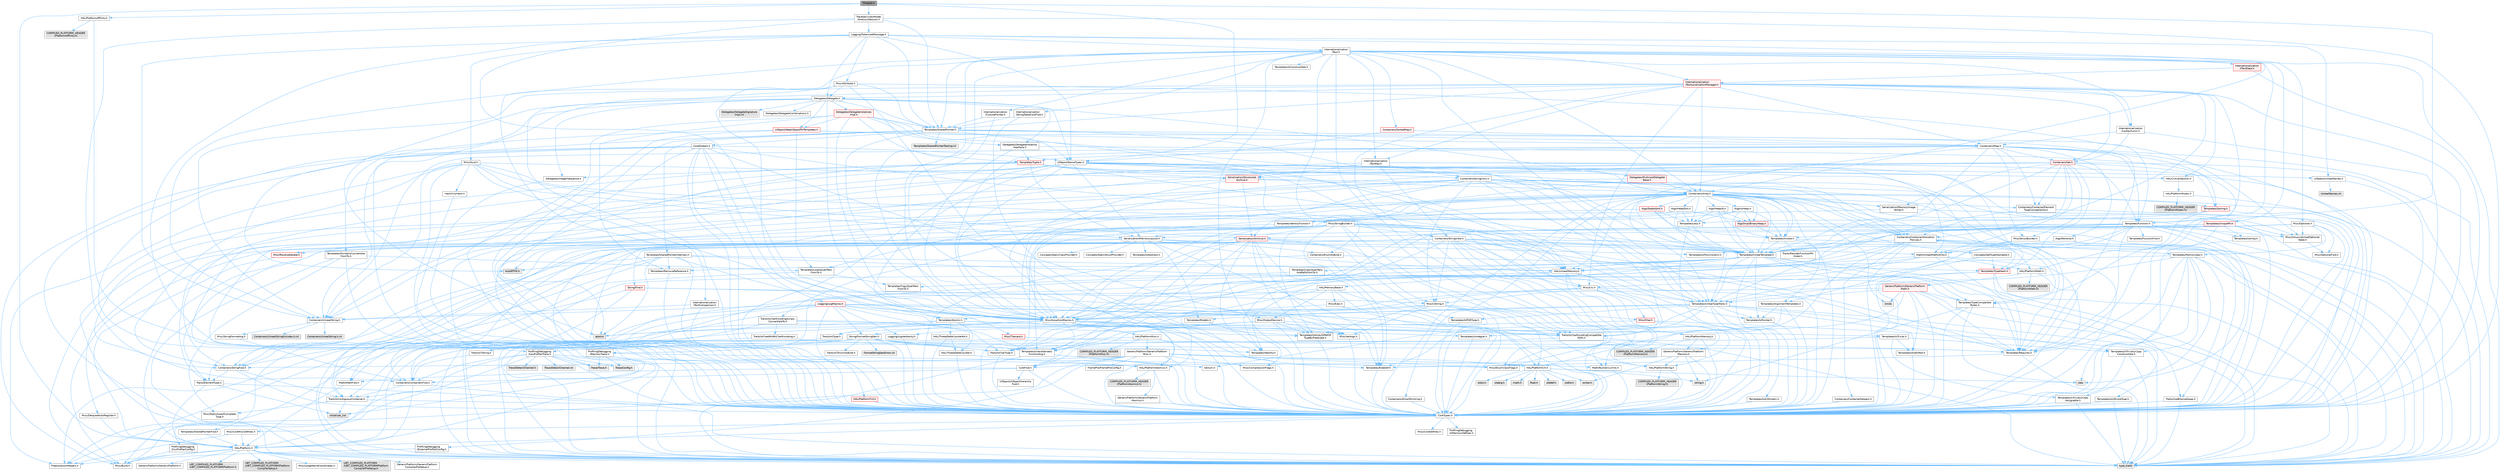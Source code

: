 digraph "Threads.h"
{
 // INTERACTIVE_SVG=YES
 // LATEX_PDF_SIZE
  bgcolor="transparent";
  edge [fontname=Helvetica,fontsize=10,labelfontname=Helvetica,labelfontsize=10];
  node [fontname=Helvetica,fontsize=10,shape=box,height=0.2,width=0.4];
  Node1 [id="Node000001",label="Threads.h",height=0.2,width=0.4,color="gray40", fillcolor="grey60", style="filled", fontcolor="black",tooltip=" "];
  Node1 -> Node2 [id="edge1_Node000001_Node000002",color="steelblue1",style="solid",tooltip=" "];
  Node2 [id="Node000002",label="HAL/Platform.h",height=0.2,width=0.4,color="grey40", fillcolor="white", style="filled",URL="$d9/dd0/Platform_8h.html",tooltip=" "];
  Node2 -> Node3 [id="edge2_Node000002_Node000003",color="steelblue1",style="solid",tooltip=" "];
  Node3 [id="Node000003",label="Misc/Build.h",height=0.2,width=0.4,color="grey40", fillcolor="white", style="filled",URL="$d3/dbb/Build_8h.html",tooltip=" "];
  Node2 -> Node4 [id="edge3_Node000002_Node000004",color="steelblue1",style="solid",tooltip=" "];
  Node4 [id="Node000004",label="Misc/LargeWorldCoordinates.h",height=0.2,width=0.4,color="grey40", fillcolor="white", style="filled",URL="$d2/dcb/LargeWorldCoordinates_8h.html",tooltip=" "];
  Node2 -> Node5 [id="edge4_Node000002_Node000005",color="steelblue1",style="solid",tooltip=" "];
  Node5 [id="Node000005",label="type_traits",height=0.2,width=0.4,color="grey60", fillcolor="#E0E0E0", style="filled",tooltip=" "];
  Node2 -> Node6 [id="edge5_Node000002_Node000006",color="steelblue1",style="solid",tooltip=" "];
  Node6 [id="Node000006",label="PreprocessorHelpers.h",height=0.2,width=0.4,color="grey40", fillcolor="white", style="filled",URL="$db/ddb/PreprocessorHelpers_8h.html",tooltip=" "];
  Node2 -> Node7 [id="edge6_Node000002_Node000007",color="steelblue1",style="solid",tooltip=" "];
  Node7 [id="Node000007",label="UBT_COMPILED_PLATFORM\l/UBT_COMPILED_PLATFORMPlatform\lCompilerPreSetup.h",height=0.2,width=0.4,color="grey60", fillcolor="#E0E0E0", style="filled",tooltip=" "];
  Node2 -> Node8 [id="edge7_Node000002_Node000008",color="steelblue1",style="solid",tooltip=" "];
  Node8 [id="Node000008",label="GenericPlatform/GenericPlatform\lCompilerPreSetup.h",height=0.2,width=0.4,color="grey40", fillcolor="white", style="filled",URL="$d9/dc8/GenericPlatformCompilerPreSetup_8h.html",tooltip=" "];
  Node2 -> Node9 [id="edge8_Node000002_Node000009",color="steelblue1",style="solid",tooltip=" "];
  Node9 [id="Node000009",label="GenericPlatform/GenericPlatform.h",height=0.2,width=0.4,color="grey40", fillcolor="white", style="filled",URL="$d6/d84/GenericPlatform_8h.html",tooltip=" "];
  Node2 -> Node10 [id="edge9_Node000002_Node000010",color="steelblue1",style="solid",tooltip=" "];
  Node10 [id="Node000010",label="UBT_COMPILED_PLATFORM\l/UBT_COMPILED_PLATFORMPlatform.h",height=0.2,width=0.4,color="grey60", fillcolor="#E0E0E0", style="filled",tooltip=" "];
  Node2 -> Node11 [id="edge10_Node000002_Node000011",color="steelblue1",style="solid",tooltip=" "];
  Node11 [id="Node000011",label="UBT_COMPILED_PLATFORM\l/UBT_COMPILED_PLATFORMPlatform\lCompilerSetup.h",height=0.2,width=0.4,color="grey60", fillcolor="#E0E0E0", style="filled",tooltip=" "];
  Node1 -> Node12 [id="edge11_Node000001_Node000012",color="steelblue1",style="solid",tooltip=" "];
  Node12 [id="Node000012",label="HAL/PlatformAffinity.h",height=0.2,width=0.4,color="grey40", fillcolor="white", style="filled",URL="$d5/dc5/PlatformAffinity_8h.html",tooltip=" "];
  Node12 -> Node13 [id="edge12_Node000012_Node000013",color="steelblue1",style="solid",tooltip=" "];
  Node13 [id="Node000013",label="CoreTypes.h",height=0.2,width=0.4,color="grey40", fillcolor="white", style="filled",URL="$dc/dec/CoreTypes_8h.html",tooltip=" "];
  Node13 -> Node2 [id="edge13_Node000013_Node000002",color="steelblue1",style="solid",tooltip=" "];
  Node13 -> Node14 [id="edge14_Node000013_Node000014",color="steelblue1",style="solid",tooltip=" "];
  Node14 [id="Node000014",label="ProfilingDebugging\l/UMemoryDefines.h",height=0.2,width=0.4,color="grey40", fillcolor="white", style="filled",URL="$d2/da2/UMemoryDefines_8h.html",tooltip=" "];
  Node13 -> Node15 [id="edge15_Node000013_Node000015",color="steelblue1",style="solid",tooltip=" "];
  Node15 [id="Node000015",label="Misc/CoreMiscDefines.h",height=0.2,width=0.4,color="grey40", fillcolor="white", style="filled",URL="$da/d38/CoreMiscDefines_8h.html",tooltip=" "];
  Node15 -> Node2 [id="edge16_Node000015_Node000002",color="steelblue1",style="solid",tooltip=" "];
  Node15 -> Node6 [id="edge17_Node000015_Node000006",color="steelblue1",style="solid",tooltip=" "];
  Node13 -> Node16 [id="edge18_Node000013_Node000016",color="steelblue1",style="solid",tooltip=" "];
  Node16 [id="Node000016",label="Misc/CoreDefines.h",height=0.2,width=0.4,color="grey40", fillcolor="white", style="filled",URL="$d3/dd2/CoreDefines_8h.html",tooltip=" "];
  Node12 -> Node17 [id="edge19_Node000012_Node000017",color="steelblue1",style="solid",tooltip=" "];
  Node17 [id="Node000017",label="COMPILED_PLATFORM_HEADER\l(PlatformAffinity.h)",height=0.2,width=0.4,color="grey60", fillcolor="#E0E0E0", style="filled",tooltip=" "];
  Node1 -> Node18 [id="edge20_Node000001_Node000018",color="steelblue1",style="solid",tooltip=" "];
  Node18 [id="Node000018",label="Templates/Function.h",height=0.2,width=0.4,color="grey40", fillcolor="white", style="filled",URL="$df/df5/Function_8h.html",tooltip=" "];
  Node18 -> Node13 [id="edge21_Node000018_Node000013",color="steelblue1",style="solid",tooltip=" "];
  Node18 -> Node19 [id="edge22_Node000018_Node000019",color="steelblue1",style="solid",tooltip=" "];
  Node19 [id="Node000019",label="Misc/AssertionMacros.h",height=0.2,width=0.4,color="grey40", fillcolor="white", style="filled",URL="$d0/dfa/AssertionMacros_8h.html",tooltip=" "];
  Node19 -> Node13 [id="edge23_Node000019_Node000013",color="steelblue1",style="solid",tooltip=" "];
  Node19 -> Node2 [id="edge24_Node000019_Node000002",color="steelblue1",style="solid",tooltip=" "];
  Node19 -> Node20 [id="edge25_Node000019_Node000020",color="steelblue1",style="solid",tooltip=" "];
  Node20 [id="Node000020",label="HAL/PlatformMisc.h",height=0.2,width=0.4,color="grey40", fillcolor="white", style="filled",URL="$d0/df5/PlatformMisc_8h.html",tooltip=" "];
  Node20 -> Node13 [id="edge26_Node000020_Node000013",color="steelblue1",style="solid",tooltip=" "];
  Node20 -> Node21 [id="edge27_Node000020_Node000021",color="steelblue1",style="solid",tooltip=" "];
  Node21 [id="Node000021",label="GenericPlatform/GenericPlatform\lMisc.h",height=0.2,width=0.4,color="grey40", fillcolor="white", style="filled",URL="$db/d9a/GenericPlatformMisc_8h.html",tooltip=" "];
  Node21 -> Node22 [id="edge28_Node000021_Node000022",color="steelblue1",style="solid",tooltip=" "];
  Node22 [id="Node000022",label="Containers/StringFwd.h",height=0.2,width=0.4,color="grey40", fillcolor="white", style="filled",URL="$df/d37/StringFwd_8h.html",tooltip=" "];
  Node22 -> Node13 [id="edge29_Node000022_Node000013",color="steelblue1",style="solid",tooltip=" "];
  Node22 -> Node23 [id="edge30_Node000022_Node000023",color="steelblue1",style="solid",tooltip=" "];
  Node23 [id="Node000023",label="Traits/ElementType.h",height=0.2,width=0.4,color="grey40", fillcolor="white", style="filled",URL="$d5/d4f/ElementType_8h.html",tooltip=" "];
  Node23 -> Node2 [id="edge31_Node000023_Node000002",color="steelblue1",style="solid",tooltip=" "];
  Node23 -> Node24 [id="edge32_Node000023_Node000024",color="steelblue1",style="solid",tooltip=" "];
  Node24 [id="Node000024",label="initializer_list",height=0.2,width=0.4,color="grey60", fillcolor="#E0E0E0", style="filled",tooltip=" "];
  Node23 -> Node5 [id="edge33_Node000023_Node000005",color="steelblue1",style="solid",tooltip=" "];
  Node22 -> Node25 [id="edge34_Node000022_Node000025",color="steelblue1",style="solid",tooltip=" "];
  Node25 [id="Node000025",label="Traits/IsContiguousContainer.h",height=0.2,width=0.4,color="grey40", fillcolor="white", style="filled",URL="$d5/d3c/IsContiguousContainer_8h.html",tooltip=" "];
  Node25 -> Node13 [id="edge35_Node000025_Node000013",color="steelblue1",style="solid",tooltip=" "];
  Node25 -> Node26 [id="edge36_Node000025_Node000026",color="steelblue1",style="solid",tooltip=" "];
  Node26 [id="Node000026",label="Misc/StaticAssertComplete\lType.h",height=0.2,width=0.4,color="grey40", fillcolor="white", style="filled",URL="$d5/d4e/StaticAssertCompleteType_8h.html",tooltip=" "];
  Node25 -> Node24 [id="edge37_Node000025_Node000024",color="steelblue1",style="solid",tooltip=" "];
  Node21 -> Node27 [id="edge38_Node000021_Node000027",color="steelblue1",style="solid",tooltip=" "];
  Node27 [id="Node000027",label="CoreFwd.h",height=0.2,width=0.4,color="grey40", fillcolor="white", style="filled",URL="$d1/d1e/CoreFwd_8h.html",tooltip=" "];
  Node27 -> Node13 [id="edge39_Node000027_Node000013",color="steelblue1",style="solid",tooltip=" "];
  Node27 -> Node28 [id="edge40_Node000027_Node000028",color="steelblue1",style="solid",tooltip=" "];
  Node28 [id="Node000028",label="Containers/ContainersFwd.h",height=0.2,width=0.4,color="grey40", fillcolor="white", style="filled",URL="$d4/d0a/ContainersFwd_8h.html",tooltip=" "];
  Node28 -> Node2 [id="edge41_Node000028_Node000002",color="steelblue1",style="solid",tooltip=" "];
  Node28 -> Node13 [id="edge42_Node000028_Node000013",color="steelblue1",style="solid",tooltip=" "];
  Node28 -> Node25 [id="edge43_Node000028_Node000025",color="steelblue1",style="solid",tooltip=" "];
  Node27 -> Node29 [id="edge44_Node000027_Node000029",color="steelblue1",style="solid",tooltip=" "];
  Node29 [id="Node000029",label="Math/MathFwd.h",height=0.2,width=0.4,color="grey40", fillcolor="white", style="filled",URL="$d2/d10/MathFwd_8h.html",tooltip=" "];
  Node29 -> Node2 [id="edge45_Node000029_Node000002",color="steelblue1",style="solid",tooltip=" "];
  Node27 -> Node30 [id="edge46_Node000027_Node000030",color="steelblue1",style="solid",tooltip=" "];
  Node30 [id="Node000030",label="UObject/UObjectHierarchy\lFwd.h",height=0.2,width=0.4,color="grey40", fillcolor="white", style="filled",URL="$d3/d13/UObjectHierarchyFwd_8h.html",tooltip=" "];
  Node21 -> Node13 [id="edge47_Node000021_Node000013",color="steelblue1",style="solid",tooltip=" "];
  Node21 -> Node31 [id="edge48_Node000021_Node000031",color="steelblue1",style="solid",tooltip=" "];
  Node31 [id="Node000031",label="FramePro/FrameProConfig.h",height=0.2,width=0.4,color="grey40", fillcolor="white", style="filled",URL="$d7/d90/FrameProConfig_8h.html",tooltip=" "];
  Node21 -> Node32 [id="edge49_Node000021_Node000032",color="steelblue1",style="solid",tooltip=" "];
  Node32 [id="Node000032",label="HAL/PlatformCrt.h",height=0.2,width=0.4,color="grey40", fillcolor="white", style="filled",URL="$d8/d75/PlatformCrt_8h.html",tooltip=" "];
  Node32 -> Node33 [id="edge50_Node000032_Node000033",color="steelblue1",style="solid",tooltip=" "];
  Node33 [id="Node000033",label="new",height=0.2,width=0.4,color="grey60", fillcolor="#E0E0E0", style="filled",tooltip=" "];
  Node32 -> Node34 [id="edge51_Node000032_Node000034",color="steelblue1",style="solid",tooltip=" "];
  Node34 [id="Node000034",label="wchar.h",height=0.2,width=0.4,color="grey60", fillcolor="#E0E0E0", style="filled",tooltip=" "];
  Node32 -> Node35 [id="edge52_Node000032_Node000035",color="steelblue1",style="solid",tooltip=" "];
  Node35 [id="Node000035",label="stddef.h",height=0.2,width=0.4,color="grey60", fillcolor="#E0E0E0", style="filled",tooltip=" "];
  Node32 -> Node36 [id="edge53_Node000032_Node000036",color="steelblue1",style="solid",tooltip=" "];
  Node36 [id="Node000036",label="stdlib.h",height=0.2,width=0.4,color="grey60", fillcolor="#E0E0E0", style="filled",tooltip=" "];
  Node32 -> Node37 [id="edge54_Node000032_Node000037",color="steelblue1",style="solid",tooltip=" "];
  Node37 [id="Node000037",label="stdio.h",height=0.2,width=0.4,color="grey60", fillcolor="#E0E0E0", style="filled",tooltip=" "];
  Node32 -> Node38 [id="edge55_Node000032_Node000038",color="steelblue1",style="solid",tooltip=" "];
  Node38 [id="Node000038",label="stdarg.h",height=0.2,width=0.4,color="grey60", fillcolor="#E0E0E0", style="filled",tooltip=" "];
  Node32 -> Node39 [id="edge56_Node000032_Node000039",color="steelblue1",style="solid",tooltip=" "];
  Node39 [id="Node000039",label="math.h",height=0.2,width=0.4,color="grey60", fillcolor="#E0E0E0", style="filled",tooltip=" "];
  Node32 -> Node40 [id="edge57_Node000032_Node000040",color="steelblue1",style="solid",tooltip=" "];
  Node40 [id="Node000040",label="float.h",height=0.2,width=0.4,color="grey60", fillcolor="#E0E0E0", style="filled",tooltip=" "];
  Node32 -> Node41 [id="edge58_Node000032_Node000041",color="steelblue1",style="solid",tooltip=" "];
  Node41 [id="Node000041",label="string.h",height=0.2,width=0.4,color="grey60", fillcolor="#E0E0E0", style="filled",tooltip=" "];
  Node21 -> Node42 [id="edge59_Node000021_Node000042",color="steelblue1",style="solid",tooltip=" "];
  Node42 [id="Node000042",label="Math/NumericLimits.h",height=0.2,width=0.4,color="grey40", fillcolor="white", style="filled",URL="$df/d1b/NumericLimits_8h.html",tooltip=" "];
  Node42 -> Node13 [id="edge60_Node000042_Node000013",color="steelblue1",style="solid",tooltip=" "];
  Node21 -> Node43 [id="edge61_Node000021_Node000043",color="steelblue1",style="solid",tooltip=" "];
  Node43 [id="Node000043",label="Misc/CompressionFlags.h",height=0.2,width=0.4,color="grey40", fillcolor="white", style="filled",URL="$d9/d76/CompressionFlags_8h.html",tooltip=" "];
  Node21 -> Node44 [id="edge62_Node000021_Node000044",color="steelblue1",style="solid",tooltip=" "];
  Node44 [id="Node000044",label="Misc/EnumClassFlags.h",height=0.2,width=0.4,color="grey40", fillcolor="white", style="filled",URL="$d8/de7/EnumClassFlags_8h.html",tooltip=" "];
  Node21 -> Node45 [id="edge63_Node000021_Node000045",color="steelblue1",style="solid",tooltip=" "];
  Node45 [id="Node000045",label="ProfilingDebugging\l/CsvProfilerConfig.h",height=0.2,width=0.4,color="grey40", fillcolor="white", style="filled",URL="$d3/d88/CsvProfilerConfig_8h.html",tooltip=" "];
  Node45 -> Node3 [id="edge64_Node000045_Node000003",color="steelblue1",style="solid",tooltip=" "];
  Node21 -> Node46 [id="edge65_Node000021_Node000046",color="steelblue1",style="solid",tooltip=" "];
  Node46 [id="Node000046",label="ProfilingDebugging\l/ExternalProfilerConfig.h",height=0.2,width=0.4,color="grey40", fillcolor="white", style="filled",URL="$d3/dbb/ExternalProfilerConfig_8h.html",tooltip=" "];
  Node46 -> Node3 [id="edge66_Node000046_Node000003",color="steelblue1",style="solid",tooltip=" "];
  Node20 -> Node47 [id="edge67_Node000020_Node000047",color="steelblue1",style="solid",tooltip=" "];
  Node47 [id="Node000047",label="COMPILED_PLATFORM_HEADER\l(PlatformMisc.h)",height=0.2,width=0.4,color="grey60", fillcolor="#E0E0E0", style="filled",tooltip=" "];
  Node20 -> Node48 [id="edge68_Node000020_Node000048",color="steelblue1",style="solid",tooltip=" "];
  Node48 [id="Node000048",label="ProfilingDebugging\l/CpuProfilerTrace.h",height=0.2,width=0.4,color="grey40", fillcolor="white", style="filled",URL="$da/dcb/CpuProfilerTrace_8h.html",tooltip=" "];
  Node48 -> Node13 [id="edge69_Node000048_Node000013",color="steelblue1",style="solid",tooltip=" "];
  Node48 -> Node28 [id="edge70_Node000048_Node000028",color="steelblue1",style="solid",tooltip=" "];
  Node48 -> Node49 [id="edge71_Node000048_Node000049",color="steelblue1",style="solid",tooltip=" "];
  Node49 [id="Node000049",label="HAL/PlatformAtomics.h",height=0.2,width=0.4,color="grey40", fillcolor="white", style="filled",URL="$d3/d36/PlatformAtomics_8h.html",tooltip=" "];
  Node49 -> Node13 [id="edge72_Node000049_Node000013",color="steelblue1",style="solid",tooltip=" "];
  Node49 -> Node50 [id="edge73_Node000049_Node000050",color="steelblue1",style="solid",tooltip=" "];
  Node50 [id="Node000050",label="GenericPlatform/GenericPlatform\lAtomics.h",height=0.2,width=0.4,color="grey40", fillcolor="white", style="filled",URL="$da/d72/GenericPlatformAtomics_8h.html",tooltip=" "];
  Node50 -> Node13 [id="edge74_Node000050_Node000013",color="steelblue1",style="solid",tooltip=" "];
  Node49 -> Node51 [id="edge75_Node000049_Node000051",color="steelblue1",style="solid",tooltip=" "];
  Node51 [id="Node000051",label="COMPILED_PLATFORM_HEADER\l(PlatformAtomics.h)",height=0.2,width=0.4,color="grey60", fillcolor="#E0E0E0", style="filled",tooltip=" "];
  Node48 -> Node6 [id="edge76_Node000048_Node000006",color="steelblue1",style="solid",tooltip=" "];
  Node48 -> Node3 [id="edge77_Node000048_Node000003",color="steelblue1",style="solid",tooltip=" "];
  Node48 -> Node52 [id="edge78_Node000048_Node000052",color="steelblue1",style="solid",tooltip=" "];
  Node52 [id="Node000052",label="Trace/Config.h",height=0.2,width=0.4,color="grey60", fillcolor="#E0E0E0", style="filled",tooltip=" "];
  Node48 -> Node53 [id="edge79_Node000048_Node000053",color="steelblue1",style="solid",tooltip=" "];
  Node53 [id="Node000053",label="Trace/Detail/Channel.h",height=0.2,width=0.4,color="grey60", fillcolor="#E0E0E0", style="filled",tooltip=" "];
  Node48 -> Node54 [id="edge80_Node000048_Node000054",color="steelblue1",style="solid",tooltip=" "];
  Node54 [id="Node000054",label="Trace/Detail/Channel.inl",height=0.2,width=0.4,color="grey60", fillcolor="#E0E0E0", style="filled",tooltip=" "];
  Node48 -> Node55 [id="edge81_Node000048_Node000055",color="steelblue1",style="solid",tooltip=" "];
  Node55 [id="Node000055",label="Trace/Trace.h",height=0.2,width=0.4,color="grey60", fillcolor="#E0E0E0", style="filled",tooltip=" "];
  Node19 -> Node6 [id="edge82_Node000019_Node000006",color="steelblue1",style="solid",tooltip=" "];
  Node19 -> Node56 [id="edge83_Node000019_Node000056",color="steelblue1",style="solid",tooltip=" "];
  Node56 [id="Node000056",label="Templates/EnableIf.h",height=0.2,width=0.4,color="grey40", fillcolor="white", style="filled",URL="$d7/d60/EnableIf_8h.html",tooltip=" "];
  Node56 -> Node13 [id="edge84_Node000056_Node000013",color="steelblue1",style="solid",tooltip=" "];
  Node19 -> Node57 [id="edge85_Node000019_Node000057",color="steelblue1",style="solid",tooltip=" "];
  Node57 [id="Node000057",label="Templates/IsArrayOrRefOf\lTypeByPredicate.h",height=0.2,width=0.4,color="grey40", fillcolor="white", style="filled",URL="$d6/da1/IsArrayOrRefOfTypeByPredicate_8h.html",tooltip=" "];
  Node57 -> Node13 [id="edge86_Node000057_Node000013",color="steelblue1",style="solid",tooltip=" "];
  Node19 -> Node58 [id="edge87_Node000019_Node000058",color="steelblue1",style="solid",tooltip=" "];
  Node58 [id="Node000058",label="Templates/IsValidVariadic\lFunctionArg.h",height=0.2,width=0.4,color="grey40", fillcolor="white", style="filled",URL="$d0/dc8/IsValidVariadicFunctionArg_8h.html",tooltip=" "];
  Node58 -> Node13 [id="edge88_Node000058_Node000013",color="steelblue1",style="solid",tooltip=" "];
  Node58 -> Node59 [id="edge89_Node000058_Node000059",color="steelblue1",style="solid",tooltip=" "];
  Node59 [id="Node000059",label="IsEnum.h",height=0.2,width=0.4,color="grey40", fillcolor="white", style="filled",URL="$d4/de5/IsEnum_8h.html",tooltip=" "];
  Node58 -> Node5 [id="edge90_Node000058_Node000005",color="steelblue1",style="solid",tooltip=" "];
  Node19 -> Node60 [id="edge91_Node000019_Node000060",color="steelblue1",style="solid",tooltip=" "];
  Node60 [id="Node000060",label="Traits/IsCharEncodingCompatible\lWith.h",height=0.2,width=0.4,color="grey40", fillcolor="white", style="filled",URL="$df/dd1/IsCharEncodingCompatibleWith_8h.html",tooltip=" "];
  Node60 -> Node5 [id="edge92_Node000060_Node000005",color="steelblue1",style="solid",tooltip=" "];
  Node60 -> Node61 [id="edge93_Node000060_Node000061",color="steelblue1",style="solid",tooltip=" "];
  Node61 [id="Node000061",label="Traits/IsCharType.h",height=0.2,width=0.4,color="grey40", fillcolor="white", style="filled",URL="$db/d51/IsCharType_8h.html",tooltip=" "];
  Node61 -> Node13 [id="edge94_Node000061_Node000013",color="steelblue1",style="solid",tooltip=" "];
  Node19 -> Node62 [id="edge95_Node000019_Node000062",color="steelblue1",style="solid",tooltip=" "];
  Node62 [id="Node000062",label="Misc/VarArgs.h",height=0.2,width=0.4,color="grey40", fillcolor="white", style="filled",URL="$d5/d6f/VarArgs_8h.html",tooltip=" "];
  Node62 -> Node13 [id="edge96_Node000062_Node000013",color="steelblue1",style="solid",tooltip=" "];
  Node19 -> Node63 [id="edge97_Node000019_Node000063",color="steelblue1",style="solid",tooltip=" "];
  Node63 [id="Node000063",label="String/FormatStringSan.h",height=0.2,width=0.4,color="grey40", fillcolor="white", style="filled",URL="$d3/d8b/FormatStringSan_8h.html",tooltip=" "];
  Node63 -> Node5 [id="edge98_Node000063_Node000005",color="steelblue1",style="solid",tooltip=" "];
  Node63 -> Node13 [id="edge99_Node000063_Node000013",color="steelblue1",style="solid",tooltip=" "];
  Node63 -> Node64 [id="edge100_Node000063_Node000064",color="steelblue1",style="solid",tooltip=" "];
  Node64 [id="Node000064",label="Templates/Requires.h",height=0.2,width=0.4,color="grey40", fillcolor="white", style="filled",URL="$dc/d96/Requires_8h.html",tooltip=" "];
  Node64 -> Node56 [id="edge101_Node000064_Node000056",color="steelblue1",style="solid",tooltip=" "];
  Node64 -> Node5 [id="edge102_Node000064_Node000005",color="steelblue1",style="solid",tooltip=" "];
  Node63 -> Node65 [id="edge103_Node000063_Node000065",color="steelblue1",style="solid",tooltip=" "];
  Node65 [id="Node000065",label="Templates/Identity.h",height=0.2,width=0.4,color="grey40", fillcolor="white", style="filled",URL="$d0/dd5/Identity_8h.html",tooltip=" "];
  Node63 -> Node58 [id="edge104_Node000063_Node000058",color="steelblue1",style="solid",tooltip=" "];
  Node63 -> Node61 [id="edge105_Node000063_Node000061",color="steelblue1",style="solid",tooltip=" "];
  Node63 -> Node66 [id="edge106_Node000063_Node000066",color="steelblue1",style="solid",tooltip=" "];
  Node66 [id="Node000066",label="Traits/IsTEnumAsByte.h",height=0.2,width=0.4,color="grey40", fillcolor="white", style="filled",URL="$d1/de6/IsTEnumAsByte_8h.html",tooltip=" "];
  Node63 -> Node67 [id="edge107_Node000063_Node000067",color="steelblue1",style="solid",tooltip=" "];
  Node67 [id="Node000067",label="Traits/IsTString.h",height=0.2,width=0.4,color="grey40", fillcolor="white", style="filled",URL="$d0/df8/IsTString_8h.html",tooltip=" "];
  Node67 -> Node28 [id="edge108_Node000067_Node000028",color="steelblue1",style="solid",tooltip=" "];
  Node63 -> Node28 [id="edge109_Node000063_Node000028",color="steelblue1",style="solid",tooltip=" "];
  Node63 -> Node68 [id="edge110_Node000063_Node000068",color="steelblue1",style="solid",tooltip=" "];
  Node68 [id="Node000068",label="FormatStringSanErrors.inl",height=0.2,width=0.4,color="grey60", fillcolor="#E0E0E0", style="filled",tooltip=" "];
  Node19 -> Node69 [id="edge111_Node000019_Node000069",color="steelblue1",style="solid",tooltip=" "];
  Node69 [id="Node000069",label="atomic",height=0.2,width=0.4,color="grey60", fillcolor="#E0E0E0", style="filled",tooltip=" "];
  Node18 -> Node70 [id="edge112_Node000018_Node000070",color="steelblue1",style="solid",tooltip=" "];
  Node70 [id="Node000070",label="Misc/IntrusiveUnsetOptional\lState.h",height=0.2,width=0.4,color="grey40", fillcolor="white", style="filled",URL="$d2/d0a/IntrusiveUnsetOptionalState_8h.html",tooltip=" "];
  Node70 -> Node71 [id="edge113_Node000070_Node000071",color="steelblue1",style="solid",tooltip=" "];
  Node71 [id="Node000071",label="Misc/OptionalFwd.h",height=0.2,width=0.4,color="grey40", fillcolor="white", style="filled",URL="$dc/d50/OptionalFwd_8h.html",tooltip=" "];
  Node18 -> Node72 [id="edge114_Node000018_Node000072",color="steelblue1",style="solid",tooltip=" "];
  Node72 [id="Node000072",label="HAL/UnrealMemory.h",height=0.2,width=0.4,color="grey40", fillcolor="white", style="filled",URL="$d9/d96/UnrealMemory_8h.html",tooltip=" "];
  Node72 -> Node13 [id="edge115_Node000072_Node000013",color="steelblue1",style="solid",tooltip=" "];
  Node72 -> Node73 [id="edge116_Node000072_Node000073",color="steelblue1",style="solid",tooltip=" "];
  Node73 [id="Node000073",label="GenericPlatform/GenericPlatform\lMemory.h",height=0.2,width=0.4,color="grey40", fillcolor="white", style="filled",URL="$dd/d22/GenericPlatformMemory_8h.html",tooltip=" "];
  Node73 -> Node27 [id="edge117_Node000073_Node000027",color="steelblue1",style="solid",tooltip=" "];
  Node73 -> Node13 [id="edge118_Node000073_Node000013",color="steelblue1",style="solid",tooltip=" "];
  Node73 -> Node74 [id="edge119_Node000073_Node000074",color="steelblue1",style="solid",tooltip=" "];
  Node74 [id="Node000074",label="HAL/PlatformString.h",height=0.2,width=0.4,color="grey40", fillcolor="white", style="filled",URL="$db/db5/PlatformString_8h.html",tooltip=" "];
  Node74 -> Node13 [id="edge120_Node000074_Node000013",color="steelblue1",style="solid",tooltip=" "];
  Node74 -> Node75 [id="edge121_Node000074_Node000075",color="steelblue1",style="solid",tooltip=" "];
  Node75 [id="Node000075",label="COMPILED_PLATFORM_HEADER\l(PlatformString.h)",height=0.2,width=0.4,color="grey60", fillcolor="#E0E0E0", style="filled",tooltip=" "];
  Node73 -> Node41 [id="edge122_Node000073_Node000041",color="steelblue1",style="solid",tooltip=" "];
  Node73 -> Node34 [id="edge123_Node000073_Node000034",color="steelblue1",style="solid",tooltip=" "];
  Node72 -> Node76 [id="edge124_Node000072_Node000076",color="steelblue1",style="solid",tooltip=" "];
  Node76 [id="Node000076",label="HAL/MemoryBase.h",height=0.2,width=0.4,color="grey40", fillcolor="white", style="filled",URL="$d6/d9f/MemoryBase_8h.html",tooltip=" "];
  Node76 -> Node13 [id="edge125_Node000076_Node000013",color="steelblue1",style="solid",tooltip=" "];
  Node76 -> Node49 [id="edge126_Node000076_Node000049",color="steelblue1",style="solid",tooltip=" "];
  Node76 -> Node32 [id="edge127_Node000076_Node000032",color="steelblue1",style="solid",tooltip=" "];
  Node76 -> Node77 [id="edge128_Node000076_Node000077",color="steelblue1",style="solid",tooltip=" "];
  Node77 [id="Node000077",label="Misc/Exec.h",height=0.2,width=0.4,color="grey40", fillcolor="white", style="filled",URL="$de/ddb/Exec_8h.html",tooltip=" "];
  Node77 -> Node13 [id="edge129_Node000077_Node000013",color="steelblue1",style="solid",tooltip=" "];
  Node77 -> Node19 [id="edge130_Node000077_Node000019",color="steelblue1",style="solid",tooltip=" "];
  Node76 -> Node78 [id="edge131_Node000076_Node000078",color="steelblue1",style="solid",tooltip=" "];
  Node78 [id="Node000078",label="Misc/OutputDevice.h",height=0.2,width=0.4,color="grey40", fillcolor="white", style="filled",URL="$d7/d32/OutputDevice_8h.html",tooltip=" "];
  Node78 -> Node27 [id="edge132_Node000078_Node000027",color="steelblue1",style="solid",tooltip=" "];
  Node78 -> Node13 [id="edge133_Node000078_Node000013",color="steelblue1",style="solid",tooltip=" "];
  Node78 -> Node79 [id="edge134_Node000078_Node000079",color="steelblue1",style="solid",tooltip=" "];
  Node79 [id="Node000079",label="Logging/LogVerbosity.h",height=0.2,width=0.4,color="grey40", fillcolor="white", style="filled",URL="$d2/d8f/LogVerbosity_8h.html",tooltip=" "];
  Node79 -> Node13 [id="edge135_Node000079_Node000013",color="steelblue1",style="solid",tooltip=" "];
  Node78 -> Node62 [id="edge136_Node000078_Node000062",color="steelblue1",style="solid",tooltip=" "];
  Node78 -> Node57 [id="edge137_Node000078_Node000057",color="steelblue1",style="solid",tooltip=" "];
  Node78 -> Node58 [id="edge138_Node000078_Node000058",color="steelblue1",style="solid",tooltip=" "];
  Node78 -> Node60 [id="edge139_Node000078_Node000060",color="steelblue1",style="solid",tooltip=" "];
  Node76 -> Node80 [id="edge140_Node000076_Node000080",color="steelblue1",style="solid",tooltip=" "];
  Node80 [id="Node000080",label="Templates/Atomic.h",height=0.2,width=0.4,color="grey40", fillcolor="white", style="filled",URL="$d3/d91/Atomic_8h.html",tooltip=" "];
  Node80 -> Node81 [id="edge141_Node000080_Node000081",color="steelblue1",style="solid",tooltip=" "];
  Node81 [id="Node000081",label="HAL/ThreadSafeCounter.h",height=0.2,width=0.4,color="grey40", fillcolor="white", style="filled",URL="$dc/dc9/ThreadSafeCounter_8h.html",tooltip=" "];
  Node81 -> Node13 [id="edge142_Node000081_Node000013",color="steelblue1",style="solid",tooltip=" "];
  Node81 -> Node49 [id="edge143_Node000081_Node000049",color="steelblue1",style="solid",tooltip=" "];
  Node80 -> Node82 [id="edge144_Node000080_Node000082",color="steelblue1",style="solid",tooltip=" "];
  Node82 [id="Node000082",label="HAL/ThreadSafeCounter64.h",height=0.2,width=0.4,color="grey40", fillcolor="white", style="filled",URL="$d0/d12/ThreadSafeCounter64_8h.html",tooltip=" "];
  Node82 -> Node13 [id="edge145_Node000082_Node000013",color="steelblue1",style="solid",tooltip=" "];
  Node82 -> Node81 [id="edge146_Node000082_Node000081",color="steelblue1",style="solid",tooltip=" "];
  Node80 -> Node83 [id="edge147_Node000080_Node000083",color="steelblue1",style="solid",tooltip=" "];
  Node83 [id="Node000083",label="Templates/IsIntegral.h",height=0.2,width=0.4,color="grey40", fillcolor="white", style="filled",URL="$da/d64/IsIntegral_8h.html",tooltip=" "];
  Node83 -> Node13 [id="edge148_Node000083_Node000013",color="steelblue1",style="solid",tooltip=" "];
  Node80 -> Node84 [id="edge149_Node000080_Node000084",color="steelblue1",style="solid",tooltip=" "];
  Node84 [id="Node000084",label="Templates/IsTrivial.h",height=0.2,width=0.4,color="grey40", fillcolor="white", style="filled",URL="$da/d4c/IsTrivial_8h.html",tooltip=" "];
  Node84 -> Node85 [id="edge150_Node000084_Node000085",color="steelblue1",style="solid",tooltip=" "];
  Node85 [id="Node000085",label="Templates/AndOrNot.h",height=0.2,width=0.4,color="grey40", fillcolor="white", style="filled",URL="$db/d0a/AndOrNot_8h.html",tooltip=" "];
  Node85 -> Node13 [id="edge151_Node000085_Node000013",color="steelblue1",style="solid",tooltip=" "];
  Node84 -> Node86 [id="edge152_Node000084_Node000086",color="steelblue1",style="solid",tooltip=" "];
  Node86 [id="Node000086",label="Templates/IsTriviallyCopy\lConstructible.h",height=0.2,width=0.4,color="grey40", fillcolor="white", style="filled",URL="$d3/d78/IsTriviallyCopyConstructible_8h.html",tooltip=" "];
  Node86 -> Node13 [id="edge153_Node000086_Node000013",color="steelblue1",style="solid",tooltip=" "];
  Node86 -> Node5 [id="edge154_Node000086_Node000005",color="steelblue1",style="solid",tooltip=" "];
  Node84 -> Node87 [id="edge155_Node000084_Node000087",color="steelblue1",style="solid",tooltip=" "];
  Node87 [id="Node000087",label="Templates/IsTriviallyCopy\lAssignable.h",height=0.2,width=0.4,color="grey40", fillcolor="white", style="filled",URL="$d2/df2/IsTriviallyCopyAssignable_8h.html",tooltip=" "];
  Node87 -> Node13 [id="edge156_Node000087_Node000013",color="steelblue1",style="solid",tooltip=" "];
  Node87 -> Node5 [id="edge157_Node000087_Node000005",color="steelblue1",style="solid",tooltip=" "];
  Node84 -> Node5 [id="edge158_Node000084_Node000005",color="steelblue1",style="solid",tooltip=" "];
  Node80 -> Node88 [id="edge159_Node000080_Node000088",color="steelblue1",style="solid",tooltip=" "];
  Node88 [id="Node000088",label="Traits/IntType.h",height=0.2,width=0.4,color="grey40", fillcolor="white", style="filled",URL="$d7/deb/IntType_8h.html",tooltip=" "];
  Node88 -> Node2 [id="edge160_Node000088_Node000002",color="steelblue1",style="solid",tooltip=" "];
  Node80 -> Node69 [id="edge161_Node000080_Node000069",color="steelblue1",style="solid",tooltip=" "];
  Node72 -> Node89 [id="edge162_Node000072_Node000089",color="steelblue1",style="solid",tooltip=" "];
  Node89 [id="Node000089",label="HAL/PlatformMemory.h",height=0.2,width=0.4,color="grey40", fillcolor="white", style="filled",URL="$de/d68/PlatformMemory_8h.html",tooltip=" "];
  Node89 -> Node13 [id="edge163_Node000089_Node000013",color="steelblue1",style="solid",tooltip=" "];
  Node89 -> Node73 [id="edge164_Node000089_Node000073",color="steelblue1",style="solid",tooltip=" "];
  Node89 -> Node90 [id="edge165_Node000089_Node000090",color="steelblue1",style="solid",tooltip=" "];
  Node90 [id="Node000090",label="COMPILED_PLATFORM_HEADER\l(PlatformMemory.h)",height=0.2,width=0.4,color="grey60", fillcolor="#E0E0E0", style="filled",tooltip=" "];
  Node72 -> Node91 [id="edge166_Node000072_Node000091",color="steelblue1",style="solid",tooltip=" "];
  Node91 [id="Node000091",label="ProfilingDebugging\l/MemoryTrace.h",height=0.2,width=0.4,color="grey40", fillcolor="white", style="filled",URL="$da/dd7/MemoryTrace_8h.html",tooltip=" "];
  Node91 -> Node2 [id="edge167_Node000091_Node000002",color="steelblue1",style="solid",tooltip=" "];
  Node91 -> Node44 [id="edge168_Node000091_Node000044",color="steelblue1",style="solid",tooltip=" "];
  Node91 -> Node52 [id="edge169_Node000091_Node000052",color="steelblue1",style="solid",tooltip=" "];
  Node91 -> Node55 [id="edge170_Node000091_Node000055",color="steelblue1",style="solid",tooltip=" "];
  Node72 -> Node92 [id="edge171_Node000072_Node000092",color="steelblue1",style="solid",tooltip=" "];
  Node92 [id="Node000092",label="Templates/IsPointer.h",height=0.2,width=0.4,color="grey40", fillcolor="white", style="filled",URL="$d7/d05/IsPointer_8h.html",tooltip=" "];
  Node92 -> Node13 [id="edge172_Node000092_Node000013",color="steelblue1",style="solid",tooltip=" "];
  Node18 -> Node93 [id="edge173_Node000018_Node000093",color="steelblue1",style="solid",tooltip=" "];
  Node93 [id="Node000093",label="Templates/FunctionFwd.h",height=0.2,width=0.4,color="grey40", fillcolor="white", style="filled",URL="$d6/d54/FunctionFwd_8h.html",tooltip=" "];
  Node18 -> Node94 [id="edge174_Node000018_Node000094",color="steelblue1",style="solid",tooltip=" "];
  Node94 [id="Node000094",label="Templates/UnrealTypeTraits.h",height=0.2,width=0.4,color="grey40", fillcolor="white", style="filled",URL="$d2/d2d/UnrealTypeTraits_8h.html",tooltip=" "];
  Node94 -> Node13 [id="edge175_Node000094_Node000013",color="steelblue1",style="solid",tooltip=" "];
  Node94 -> Node92 [id="edge176_Node000094_Node000092",color="steelblue1",style="solid",tooltip=" "];
  Node94 -> Node19 [id="edge177_Node000094_Node000019",color="steelblue1",style="solid",tooltip=" "];
  Node94 -> Node85 [id="edge178_Node000094_Node000085",color="steelblue1",style="solid",tooltip=" "];
  Node94 -> Node56 [id="edge179_Node000094_Node000056",color="steelblue1",style="solid",tooltip=" "];
  Node94 -> Node95 [id="edge180_Node000094_Node000095",color="steelblue1",style="solid",tooltip=" "];
  Node95 [id="Node000095",label="Templates/IsArithmetic.h",height=0.2,width=0.4,color="grey40", fillcolor="white", style="filled",URL="$d2/d5d/IsArithmetic_8h.html",tooltip=" "];
  Node95 -> Node13 [id="edge181_Node000095_Node000013",color="steelblue1",style="solid",tooltip=" "];
  Node94 -> Node59 [id="edge182_Node000094_Node000059",color="steelblue1",style="solid",tooltip=" "];
  Node94 -> Node96 [id="edge183_Node000094_Node000096",color="steelblue1",style="solid",tooltip=" "];
  Node96 [id="Node000096",label="Templates/Models.h",height=0.2,width=0.4,color="grey40", fillcolor="white", style="filled",URL="$d3/d0c/Models_8h.html",tooltip=" "];
  Node96 -> Node65 [id="edge184_Node000096_Node000065",color="steelblue1",style="solid",tooltip=" "];
  Node94 -> Node97 [id="edge185_Node000094_Node000097",color="steelblue1",style="solid",tooltip=" "];
  Node97 [id="Node000097",label="Templates/IsPODType.h",height=0.2,width=0.4,color="grey40", fillcolor="white", style="filled",URL="$d7/db1/IsPODType_8h.html",tooltip=" "];
  Node97 -> Node13 [id="edge186_Node000097_Node000013",color="steelblue1",style="solid",tooltip=" "];
  Node94 -> Node98 [id="edge187_Node000094_Node000098",color="steelblue1",style="solid",tooltip=" "];
  Node98 [id="Node000098",label="Templates/IsUECoreType.h",height=0.2,width=0.4,color="grey40", fillcolor="white", style="filled",URL="$d1/db8/IsUECoreType_8h.html",tooltip=" "];
  Node98 -> Node13 [id="edge188_Node000098_Node000013",color="steelblue1",style="solid",tooltip=" "];
  Node98 -> Node5 [id="edge189_Node000098_Node000005",color="steelblue1",style="solid",tooltip=" "];
  Node94 -> Node86 [id="edge190_Node000094_Node000086",color="steelblue1",style="solid",tooltip=" "];
  Node18 -> Node99 [id="edge191_Node000018_Node000099",color="steelblue1",style="solid",tooltip=" "];
  Node99 [id="Node000099",label="Templates/Invoke.h",height=0.2,width=0.4,color="grey40", fillcolor="white", style="filled",URL="$d7/deb/Invoke_8h.html",tooltip=" "];
  Node99 -> Node13 [id="edge192_Node000099_Node000013",color="steelblue1",style="solid",tooltip=" "];
  Node99 -> Node100 [id="edge193_Node000099_Node000100",color="steelblue1",style="solid",tooltip=" "];
  Node100 [id="Node000100",label="Traits/MemberFunctionPtr\lOuter.h",height=0.2,width=0.4,color="grey40", fillcolor="white", style="filled",URL="$db/da7/MemberFunctionPtrOuter_8h.html",tooltip=" "];
  Node99 -> Node101 [id="edge194_Node000099_Node000101",color="steelblue1",style="solid",tooltip=" "];
  Node101 [id="Node000101",label="Templates/UnrealTemplate.h",height=0.2,width=0.4,color="grey40", fillcolor="white", style="filled",URL="$d4/d24/UnrealTemplate_8h.html",tooltip=" "];
  Node101 -> Node13 [id="edge195_Node000101_Node000013",color="steelblue1",style="solid",tooltip=" "];
  Node101 -> Node92 [id="edge196_Node000101_Node000092",color="steelblue1",style="solid",tooltip=" "];
  Node101 -> Node72 [id="edge197_Node000101_Node000072",color="steelblue1",style="solid",tooltip=" "];
  Node101 -> Node102 [id="edge198_Node000101_Node000102",color="steelblue1",style="solid",tooltip=" "];
  Node102 [id="Node000102",label="Templates/CopyQualifiers\lAndRefsFromTo.h",height=0.2,width=0.4,color="grey40", fillcolor="white", style="filled",URL="$d3/db3/CopyQualifiersAndRefsFromTo_8h.html",tooltip=" "];
  Node102 -> Node103 [id="edge199_Node000102_Node000103",color="steelblue1",style="solid",tooltip=" "];
  Node103 [id="Node000103",label="Templates/CopyQualifiers\lFromTo.h",height=0.2,width=0.4,color="grey40", fillcolor="white", style="filled",URL="$d5/db4/CopyQualifiersFromTo_8h.html",tooltip=" "];
  Node101 -> Node94 [id="edge200_Node000101_Node000094",color="steelblue1",style="solid",tooltip=" "];
  Node101 -> Node104 [id="edge201_Node000101_Node000104",color="steelblue1",style="solid",tooltip=" "];
  Node104 [id="Node000104",label="Templates/RemoveReference.h",height=0.2,width=0.4,color="grey40", fillcolor="white", style="filled",URL="$da/dbe/RemoveReference_8h.html",tooltip=" "];
  Node104 -> Node13 [id="edge202_Node000104_Node000013",color="steelblue1",style="solid",tooltip=" "];
  Node101 -> Node64 [id="edge203_Node000101_Node000064",color="steelblue1",style="solid",tooltip=" "];
  Node101 -> Node105 [id="edge204_Node000101_Node000105",color="steelblue1",style="solid",tooltip=" "];
  Node105 [id="Node000105",label="Templates/TypeCompatible\lBytes.h",height=0.2,width=0.4,color="grey40", fillcolor="white", style="filled",URL="$df/d0a/TypeCompatibleBytes_8h.html",tooltip=" "];
  Node105 -> Node13 [id="edge205_Node000105_Node000013",color="steelblue1",style="solid",tooltip=" "];
  Node105 -> Node41 [id="edge206_Node000105_Node000041",color="steelblue1",style="solid",tooltip=" "];
  Node105 -> Node33 [id="edge207_Node000105_Node000033",color="steelblue1",style="solid",tooltip=" "];
  Node105 -> Node5 [id="edge208_Node000105_Node000005",color="steelblue1",style="solid",tooltip=" "];
  Node101 -> Node65 [id="edge209_Node000101_Node000065",color="steelblue1",style="solid",tooltip=" "];
  Node101 -> Node25 [id="edge210_Node000101_Node000025",color="steelblue1",style="solid",tooltip=" "];
  Node101 -> Node106 [id="edge211_Node000101_Node000106",color="steelblue1",style="solid",tooltip=" "];
  Node106 [id="Node000106",label="Traits/UseBitwiseSwap.h",height=0.2,width=0.4,color="grey40", fillcolor="white", style="filled",URL="$db/df3/UseBitwiseSwap_8h.html",tooltip=" "];
  Node106 -> Node13 [id="edge212_Node000106_Node000013",color="steelblue1",style="solid",tooltip=" "];
  Node106 -> Node5 [id="edge213_Node000106_Node000005",color="steelblue1",style="solid",tooltip=" "];
  Node101 -> Node5 [id="edge214_Node000101_Node000005",color="steelblue1",style="solid",tooltip=" "];
  Node99 -> Node5 [id="edge215_Node000099_Node000005",color="steelblue1",style="solid",tooltip=" "];
  Node18 -> Node101 [id="edge216_Node000018_Node000101",color="steelblue1",style="solid",tooltip=" "];
  Node18 -> Node64 [id="edge217_Node000018_Node000064",color="steelblue1",style="solid",tooltip=" "];
  Node18 -> Node107 [id="edge218_Node000018_Node000107",color="steelblue1",style="solid",tooltip=" "];
  Node107 [id="Node000107",label="Math/UnrealMathUtility.h",height=0.2,width=0.4,color="grey40", fillcolor="white", style="filled",URL="$db/db8/UnrealMathUtility_8h.html",tooltip=" "];
  Node107 -> Node13 [id="edge219_Node000107_Node000013",color="steelblue1",style="solid",tooltip=" "];
  Node107 -> Node19 [id="edge220_Node000107_Node000019",color="steelblue1",style="solid",tooltip=" "];
  Node107 -> Node108 [id="edge221_Node000107_Node000108",color="steelblue1",style="solid",tooltip=" "];
  Node108 [id="Node000108",label="HAL/PlatformMath.h",height=0.2,width=0.4,color="grey40", fillcolor="white", style="filled",URL="$dc/d53/PlatformMath_8h.html",tooltip=" "];
  Node108 -> Node13 [id="edge222_Node000108_Node000013",color="steelblue1",style="solid",tooltip=" "];
  Node108 -> Node109 [id="edge223_Node000108_Node000109",color="steelblue1",style="solid",tooltip=" "];
  Node109 [id="Node000109",label="GenericPlatform/GenericPlatform\lMath.h",height=0.2,width=0.4,color="red", fillcolor="#FFF0F0", style="filled",URL="$d5/d79/GenericPlatformMath_8h.html",tooltip=" "];
  Node109 -> Node13 [id="edge224_Node000109_Node000013",color="steelblue1",style="solid",tooltip=" "];
  Node109 -> Node28 [id="edge225_Node000109_Node000028",color="steelblue1",style="solid",tooltip=" "];
  Node109 -> Node32 [id="edge226_Node000109_Node000032",color="steelblue1",style="solid",tooltip=" "];
  Node109 -> Node85 [id="edge227_Node000109_Node000085",color="steelblue1",style="solid",tooltip=" "];
  Node109 -> Node94 [id="edge228_Node000109_Node000094",color="steelblue1",style="solid",tooltip=" "];
  Node109 -> Node64 [id="edge229_Node000109_Node000064",color="steelblue1",style="solid",tooltip=" "];
  Node109 -> Node105 [id="edge230_Node000109_Node000105",color="steelblue1",style="solid",tooltip=" "];
  Node109 -> Node114 [id="edge231_Node000109_Node000114",color="steelblue1",style="solid",tooltip=" "];
  Node114 [id="Node000114",label="limits",height=0.2,width=0.4,color="grey60", fillcolor="#E0E0E0", style="filled",tooltip=" "];
  Node109 -> Node5 [id="edge232_Node000109_Node000005",color="steelblue1",style="solid",tooltip=" "];
  Node108 -> Node115 [id="edge233_Node000108_Node000115",color="steelblue1",style="solid",tooltip=" "];
  Node115 [id="Node000115",label="COMPILED_PLATFORM_HEADER\l(PlatformMath.h)",height=0.2,width=0.4,color="grey60", fillcolor="#E0E0E0", style="filled",tooltip=" "];
  Node107 -> Node29 [id="edge234_Node000107_Node000029",color="steelblue1",style="solid",tooltip=" "];
  Node107 -> Node65 [id="edge235_Node000107_Node000065",color="steelblue1",style="solid",tooltip=" "];
  Node107 -> Node64 [id="edge236_Node000107_Node000064",color="steelblue1",style="solid",tooltip=" "];
  Node18 -> Node33 [id="edge237_Node000018_Node000033",color="steelblue1",style="solid",tooltip=" "];
  Node18 -> Node5 [id="edge238_Node000018_Node000005",color="steelblue1",style="solid",tooltip=" "];
  Node1 -> Node116 [id="edge239_Node000001_Node000116",color="steelblue1",style="solid",tooltip=" "];
  Node116 [id="Node000116",label="TraceServices/Model\l/AnalysisSession.h",height=0.2,width=0.4,color="grey40", fillcolor="white", style="filled",URL="$d2/dff/AnalysisSession_8h.html",tooltip=" "];
  Node116 -> Node13 [id="edge240_Node000116_Node000013",color="steelblue1",style="solid",tooltip=" "];
  Node116 -> Node22 [id="edge241_Node000116_Node000022",color="steelblue1",style="solid",tooltip=" "];
  Node116 -> Node117 [id="edge242_Node000116_Node000117",color="steelblue1",style="solid",tooltip=" "];
  Node117 [id="Node000117",label="Logging/TokenizedMessage.h",height=0.2,width=0.4,color="grey40", fillcolor="white", style="filled",URL="$d1/d0f/TokenizedMessage_8h.html",tooltip=" "];
  Node117 -> Node118 [id="edge243_Node000117_Node000118",color="steelblue1",style="solid",tooltip=" "];
  Node118 [id="Node000118",label="Containers/Array.h",height=0.2,width=0.4,color="grey40", fillcolor="white", style="filled",URL="$df/dd0/Array_8h.html",tooltip=" "];
  Node118 -> Node13 [id="edge244_Node000118_Node000013",color="steelblue1",style="solid",tooltip=" "];
  Node118 -> Node19 [id="edge245_Node000118_Node000019",color="steelblue1",style="solid",tooltip=" "];
  Node118 -> Node70 [id="edge246_Node000118_Node000070",color="steelblue1",style="solid",tooltip=" "];
  Node118 -> Node119 [id="edge247_Node000118_Node000119",color="steelblue1",style="solid",tooltip=" "];
  Node119 [id="Node000119",label="Misc/ReverseIterate.h",height=0.2,width=0.4,color="red", fillcolor="#FFF0F0", style="filled",URL="$db/de3/ReverseIterate_8h.html",tooltip=" "];
  Node119 -> Node2 [id="edge248_Node000119_Node000002",color="steelblue1",style="solid",tooltip=" "];
  Node118 -> Node72 [id="edge249_Node000118_Node000072",color="steelblue1",style="solid",tooltip=" "];
  Node118 -> Node94 [id="edge250_Node000118_Node000094",color="steelblue1",style="solid",tooltip=" "];
  Node118 -> Node101 [id="edge251_Node000118_Node000101",color="steelblue1",style="solid",tooltip=" "];
  Node118 -> Node121 [id="edge252_Node000118_Node000121",color="steelblue1",style="solid",tooltip=" "];
  Node121 [id="Node000121",label="Containers/AllowShrinking.h",height=0.2,width=0.4,color="grey40", fillcolor="white", style="filled",URL="$d7/d1a/AllowShrinking_8h.html",tooltip=" "];
  Node121 -> Node13 [id="edge253_Node000121_Node000013",color="steelblue1",style="solid",tooltip=" "];
  Node118 -> Node122 [id="edge254_Node000118_Node000122",color="steelblue1",style="solid",tooltip=" "];
  Node122 [id="Node000122",label="Containers/ContainerAllocation\lPolicies.h",height=0.2,width=0.4,color="grey40", fillcolor="white", style="filled",URL="$d7/dff/ContainerAllocationPolicies_8h.html",tooltip=" "];
  Node122 -> Node13 [id="edge255_Node000122_Node000013",color="steelblue1",style="solid",tooltip=" "];
  Node122 -> Node123 [id="edge256_Node000122_Node000123",color="steelblue1",style="solid",tooltip=" "];
  Node123 [id="Node000123",label="Containers/ContainerHelpers.h",height=0.2,width=0.4,color="grey40", fillcolor="white", style="filled",URL="$d7/d33/ContainerHelpers_8h.html",tooltip=" "];
  Node123 -> Node13 [id="edge257_Node000123_Node000013",color="steelblue1",style="solid",tooltip=" "];
  Node122 -> Node122 [id="edge258_Node000122_Node000122",color="steelblue1",style="solid",tooltip=" "];
  Node122 -> Node108 [id="edge259_Node000122_Node000108",color="steelblue1",style="solid",tooltip=" "];
  Node122 -> Node72 [id="edge260_Node000122_Node000072",color="steelblue1",style="solid",tooltip=" "];
  Node122 -> Node42 [id="edge261_Node000122_Node000042",color="steelblue1",style="solid",tooltip=" "];
  Node122 -> Node19 [id="edge262_Node000122_Node000019",color="steelblue1",style="solid",tooltip=" "];
  Node122 -> Node124 [id="edge263_Node000122_Node000124",color="steelblue1",style="solid",tooltip=" "];
  Node124 [id="Node000124",label="Templates/IsPolymorphic.h",height=0.2,width=0.4,color="grey40", fillcolor="white", style="filled",URL="$dc/d20/IsPolymorphic_8h.html",tooltip=" "];
  Node122 -> Node125 [id="edge264_Node000122_Node000125",color="steelblue1",style="solid",tooltip=" "];
  Node125 [id="Node000125",label="Templates/MemoryOps.h",height=0.2,width=0.4,color="grey40", fillcolor="white", style="filled",URL="$db/dea/MemoryOps_8h.html",tooltip=" "];
  Node125 -> Node13 [id="edge265_Node000125_Node000013",color="steelblue1",style="solid",tooltip=" "];
  Node125 -> Node72 [id="edge266_Node000125_Node000072",color="steelblue1",style="solid",tooltip=" "];
  Node125 -> Node87 [id="edge267_Node000125_Node000087",color="steelblue1",style="solid",tooltip=" "];
  Node125 -> Node86 [id="edge268_Node000125_Node000086",color="steelblue1",style="solid",tooltip=" "];
  Node125 -> Node64 [id="edge269_Node000125_Node000064",color="steelblue1",style="solid",tooltip=" "];
  Node125 -> Node94 [id="edge270_Node000125_Node000094",color="steelblue1",style="solid",tooltip=" "];
  Node125 -> Node106 [id="edge271_Node000125_Node000106",color="steelblue1",style="solid",tooltip=" "];
  Node125 -> Node33 [id="edge272_Node000125_Node000033",color="steelblue1",style="solid",tooltip=" "];
  Node125 -> Node5 [id="edge273_Node000125_Node000005",color="steelblue1",style="solid",tooltip=" "];
  Node122 -> Node105 [id="edge274_Node000122_Node000105",color="steelblue1",style="solid",tooltip=" "];
  Node122 -> Node5 [id="edge275_Node000122_Node000005",color="steelblue1",style="solid",tooltip=" "];
  Node118 -> Node126 [id="edge276_Node000118_Node000126",color="steelblue1",style="solid",tooltip=" "];
  Node126 [id="Node000126",label="Containers/ContainerElement\lTypeCompatibility.h",height=0.2,width=0.4,color="grey40", fillcolor="white", style="filled",URL="$df/ddf/ContainerElementTypeCompatibility_8h.html",tooltip=" "];
  Node126 -> Node13 [id="edge277_Node000126_Node000013",color="steelblue1",style="solid",tooltip=" "];
  Node126 -> Node94 [id="edge278_Node000126_Node000094",color="steelblue1",style="solid",tooltip=" "];
  Node118 -> Node127 [id="edge279_Node000118_Node000127",color="steelblue1",style="solid",tooltip=" "];
  Node127 [id="Node000127",label="Serialization/Archive.h",height=0.2,width=0.4,color="red", fillcolor="#FFF0F0", style="filled",URL="$d7/d3b/Archive_8h.html",tooltip=" "];
  Node127 -> Node27 [id="edge280_Node000127_Node000027",color="steelblue1",style="solid",tooltip=" "];
  Node127 -> Node13 [id="edge281_Node000127_Node000013",color="steelblue1",style="solid",tooltip=" "];
  Node127 -> Node29 [id="edge282_Node000127_Node000029",color="steelblue1",style="solid",tooltip=" "];
  Node127 -> Node19 [id="edge283_Node000127_Node000019",color="steelblue1",style="solid",tooltip=" "];
  Node127 -> Node3 [id="edge284_Node000127_Node000003",color="steelblue1",style="solid",tooltip=" "];
  Node127 -> Node43 [id="edge285_Node000127_Node000043",color="steelblue1",style="solid",tooltip=" "];
  Node127 -> Node62 [id="edge286_Node000127_Node000062",color="steelblue1",style="solid",tooltip=" "];
  Node127 -> Node56 [id="edge287_Node000127_Node000056",color="steelblue1",style="solid",tooltip=" "];
  Node127 -> Node57 [id="edge288_Node000127_Node000057",color="steelblue1",style="solid",tooltip=" "];
  Node127 -> Node58 [id="edge289_Node000127_Node000058",color="steelblue1",style="solid",tooltip=" "];
  Node127 -> Node101 [id="edge290_Node000127_Node000101",color="steelblue1",style="solid",tooltip=" "];
  Node127 -> Node60 [id="edge291_Node000127_Node000060",color="steelblue1",style="solid",tooltip=" "];
  Node118 -> Node137 [id="edge292_Node000118_Node000137",color="steelblue1",style="solid",tooltip=" "];
  Node137 [id="Node000137",label="Serialization/MemoryImage\lWriter.h",height=0.2,width=0.4,color="grey40", fillcolor="white", style="filled",URL="$d0/d08/MemoryImageWriter_8h.html",tooltip=" "];
  Node137 -> Node13 [id="edge293_Node000137_Node000013",color="steelblue1",style="solid",tooltip=" "];
  Node137 -> Node138 [id="edge294_Node000137_Node000138",color="steelblue1",style="solid",tooltip=" "];
  Node138 [id="Node000138",label="Serialization/MemoryLayout.h",height=0.2,width=0.4,color="grey40", fillcolor="white", style="filled",URL="$d7/d66/MemoryLayout_8h.html",tooltip=" "];
  Node138 -> Node139 [id="edge295_Node000138_Node000139",color="steelblue1",style="solid",tooltip=" "];
  Node139 [id="Node000139",label="Concepts/StaticClassProvider.h",height=0.2,width=0.4,color="grey40", fillcolor="white", style="filled",URL="$dd/d83/StaticClassProvider_8h.html",tooltip=" "];
  Node138 -> Node140 [id="edge296_Node000138_Node000140",color="steelblue1",style="solid",tooltip=" "];
  Node140 [id="Node000140",label="Concepts/StaticStructProvider.h",height=0.2,width=0.4,color="grey40", fillcolor="white", style="filled",URL="$d5/d77/StaticStructProvider_8h.html",tooltip=" "];
  Node138 -> Node141 [id="edge297_Node000138_Node000141",color="steelblue1",style="solid",tooltip=" "];
  Node141 [id="Node000141",label="Containers/EnumAsByte.h",height=0.2,width=0.4,color="grey40", fillcolor="white", style="filled",URL="$d6/d9a/EnumAsByte_8h.html",tooltip=" "];
  Node141 -> Node13 [id="edge298_Node000141_Node000013",color="steelblue1",style="solid",tooltip=" "];
  Node141 -> Node97 [id="edge299_Node000141_Node000097",color="steelblue1",style="solid",tooltip=" "];
  Node141 -> Node142 [id="edge300_Node000141_Node000142",color="steelblue1",style="solid",tooltip=" "];
  Node142 [id="Node000142",label="Templates/TypeHash.h",height=0.2,width=0.4,color="red", fillcolor="#FFF0F0", style="filled",URL="$d1/d62/TypeHash_8h.html",tooltip=" "];
  Node142 -> Node13 [id="edge301_Node000142_Node000013",color="steelblue1",style="solid",tooltip=" "];
  Node142 -> Node64 [id="edge302_Node000142_Node000064",color="steelblue1",style="solid",tooltip=" "];
  Node142 -> Node143 [id="edge303_Node000142_Node000143",color="steelblue1",style="solid",tooltip=" "];
  Node143 [id="Node000143",label="Misc/Crc.h",height=0.2,width=0.4,color="grey40", fillcolor="white", style="filled",URL="$d4/dd2/Crc_8h.html",tooltip=" "];
  Node143 -> Node13 [id="edge304_Node000143_Node000013",color="steelblue1",style="solid",tooltip=" "];
  Node143 -> Node74 [id="edge305_Node000143_Node000074",color="steelblue1",style="solid",tooltip=" "];
  Node143 -> Node19 [id="edge306_Node000143_Node000019",color="steelblue1",style="solid",tooltip=" "];
  Node143 -> Node144 [id="edge307_Node000143_Node000144",color="steelblue1",style="solid",tooltip=" "];
  Node144 [id="Node000144",label="Misc/CString.h",height=0.2,width=0.4,color="grey40", fillcolor="white", style="filled",URL="$d2/d49/CString_8h.html",tooltip=" "];
  Node144 -> Node13 [id="edge308_Node000144_Node000013",color="steelblue1",style="solid",tooltip=" "];
  Node144 -> Node32 [id="edge309_Node000144_Node000032",color="steelblue1",style="solid",tooltip=" "];
  Node144 -> Node74 [id="edge310_Node000144_Node000074",color="steelblue1",style="solid",tooltip=" "];
  Node144 -> Node19 [id="edge311_Node000144_Node000019",color="steelblue1",style="solid",tooltip=" "];
  Node144 -> Node145 [id="edge312_Node000144_Node000145",color="steelblue1",style="solid",tooltip=" "];
  Node145 [id="Node000145",label="Misc/Char.h",height=0.2,width=0.4,color="red", fillcolor="#FFF0F0", style="filled",URL="$d0/d58/Char_8h.html",tooltip=" "];
  Node145 -> Node13 [id="edge313_Node000145_Node000013",color="steelblue1",style="solid",tooltip=" "];
  Node145 -> Node88 [id="edge314_Node000145_Node000088",color="steelblue1",style="solid",tooltip=" "];
  Node145 -> Node5 [id="edge315_Node000145_Node000005",color="steelblue1",style="solid",tooltip=" "];
  Node144 -> Node62 [id="edge316_Node000144_Node000062",color="steelblue1",style="solid",tooltip=" "];
  Node144 -> Node57 [id="edge317_Node000144_Node000057",color="steelblue1",style="solid",tooltip=" "];
  Node144 -> Node58 [id="edge318_Node000144_Node000058",color="steelblue1",style="solid",tooltip=" "];
  Node144 -> Node60 [id="edge319_Node000144_Node000060",color="steelblue1",style="solid",tooltip=" "];
  Node143 -> Node145 [id="edge320_Node000143_Node000145",color="steelblue1",style="solid",tooltip=" "];
  Node143 -> Node94 [id="edge321_Node000143_Node000094",color="steelblue1",style="solid",tooltip=" "];
  Node143 -> Node61 [id="edge322_Node000143_Node000061",color="steelblue1",style="solid",tooltip=" "];
  Node142 -> Node5 [id="edge323_Node000142_Node000005",color="steelblue1",style="solid",tooltip=" "];
  Node138 -> Node22 [id="edge324_Node000138_Node000022",color="steelblue1",style="solid",tooltip=" "];
  Node138 -> Node72 [id="edge325_Node000138_Node000072",color="steelblue1",style="solid",tooltip=" "];
  Node138 -> Node149 [id="edge326_Node000138_Node000149",color="steelblue1",style="solid",tooltip=" "];
  Node149 [id="Node000149",label="Misc/DelayedAutoRegister.h",height=0.2,width=0.4,color="grey40", fillcolor="white", style="filled",URL="$d1/dda/DelayedAutoRegister_8h.html",tooltip=" "];
  Node149 -> Node2 [id="edge327_Node000149_Node000002",color="steelblue1",style="solid",tooltip=" "];
  Node138 -> Node56 [id="edge328_Node000138_Node000056",color="steelblue1",style="solid",tooltip=" "];
  Node138 -> Node150 [id="edge329_Node000138_Node000150",color="steelblue1",style="solid",tooltip=" "];
  Node150 [id="Node000150",label="Templates/IsAbstract.h",height=0.2,width=0.4,color="grey40", fillcolor="white", style="filled",URL="$d8/db7/IsAbstract_8h.html",tooltip=" "];
  Node138 -> Node124 [id="edge330_Node000138_Node000124",color="steelblue1",style="solid",tooltip=" "];
  Node138 -> Node96 [id="edge331_Node000138_Node000096",color="steelblue1",style="solid",tooltip=" "];
  Node138 -> Node101 [id="edge332_Node000138_Node000101",color="steelblue1",style="solid",tooltip=" "];
  Node118 -> Node151 [id="edge333_Node000118_Node000151",color="steelblue1",style="solid",tooltip=" "];
  Node151 [id="Node000151",label="Algo/Heapify.h",height=0.2,width=0.4,color="grey40", fillcolor="white", style="filled",URL="$d0/d2a/Heapify_8h.html",tooltip=" "];
  Node151 -> Node152 [id="edge334_Node000151_Node000152",color="steelblue1",style="solid",tooltip=" "];
  Node152 [id="Node000152",label="Algo/Impl/BinaryHeap.h",height=0.2,width=0.4,color="red", fillcolor="#FFF0F0", style="filled",URL="$d7/da3/Algo_2Impl_2BinaryHeap_8h.html",tooltip=" "];
  Node152 -> Node99 [id="edge335_Node000152_Node000099",color="steelblue1",style="solid",tooltip=" "];
  Node152 -> Node5 [id="edge336_Node000152_Node000005",color="steelblue1",style="solid",tooltip=" "];
  Node151 -> Node155 [id="edge337_Node000151_Node000155",color="steelblue1",style="solid",tooltip=" "];
  Node155 [id="Node000155",label="Templates/IdentityFunctor.h",height=0.2,width=0.4,color="grey40", fillcolor="white", style="filled",URL="$d7/d2e/IdentityFunctor_8h.html",tooltip=" "];
  Node155 -> Node2 [id="edge338_Node000155_Node000002",color="steelblue1",style="solid",tooltip=" "];
  Node151 -> Node99 [id="edge339_Node000151_Node000099",color="steelblue1",style="solid",tooltip=" "];
  Node151 -> Node156 [id="edge340_Node000151_Node000156",color="steelblue1",style="solid",tooltip=" "];
  Node156 [id="Node000156",label="Templates/Less.h",height=0.2,width=0.4,color="grey40", fillcolor="white", style="filled",URL="$de/dc8/Less_8h.html",tooltip=" "];
  Node156 -> Node13 [id="edge341_Node000156_Node000013",color="steelblue1",style="solid",tooltip=" "];
  Node156 -> Node101 [id="edge342_Node000156_Node000101",color="steelblue1",style="solid",tooltip=" "];
  Node151 -> Node101 [id="edge343_Node000151_Node000101",color="steelblue1",style="solid",tooltip=" "];
  Node118 -> Node157 [id="edge344_Node000118_Node000157",color="steelblue1",style="solid",tooltip=" "];
  Node157 [id="Node000157",label="Algo/HeapSort.h",height=0.2,width=0.4,color="grey40", fillcolor="white", style="filled",URL="$d3/d92/HeapSort_8h.html",tooltip=" "];
  Node157 -> Node152 [id="edge345_Node000157_Node000152",color="steelblue1",style="solid",tooltip=" "];
  Node157 -> Node155 [id="edge346_Node000157_Node000155",color="steelblue1",style="solid",tooltip=" "];
  Node157 -> Node156 [id="edge347_Node000157_Node000156",color="steelblue1",style="solid",tooltip=" "];
  Node157 -> Node101 [id="edge348_Node000157_Node000101",color="steelblue1",style="solid",tooltip=" "];
  Node118 -> Node158 [id="edge349_Node000118_Node000158",color="steelblue1",style="solid",tooltip=" "];
  Node158 [id="Node000158",label="Algo/IsHeap.h",height=0.2,width=0.4,color="grey40", fillcolor="white", style="filled",URL="$de/d32/IsHeap_8h.html",tooltip=" "];
  Node158 -> Node152 [id="edge350_Node000158_Node000152",color="steelblue1",style="solid",tooltip=" "];
  Node158 -> Node155 [id="edge351_Node000158_Node000155",color="steelblue1",style="solid",tooltip=" "];
  Node158 -> Node99 [id="edge352_Node000158_Node000099",color="steelblue1",style="solid",tooltip=" "];
  Node158 -> Node156 [id="edge353_Node000158_Node000156",color="steelblue1",style="solid",tooltip=" "];
  Node158 -> Node101 [id="edge354_Node000158_Node000101",color="steelblue1",style="solid",tooltip=" "];
  Node118 -> Node152 [id="edge355_Node000118_Node000152",color="steelblue1",style="solid",tooltip=" "];
  Node118 -> Node159 [id="edge356_Node000118_Node000159",color="steelblue1",style="solid",tooltip=" "];
  Node159 [id="Node000159",label="Algo/StableSort.h",height=0.2,width=0.4,color="red", fillcolor="#FFF0F0", style="filled",URL="$d7/d3c/StableSort_8h.html",tooltip=" "];
  Node159 -> Node155 [id="edge357_Node000159_Node000155",color="steelblue1",style="solid",tooltip=" "];
  Node159 -> Node99 [id="edge358_Node000159_Node000099",color="steelblue1",style="solid",tooltip=" "];
  Node159 -> Node156 [id="edge359_Node000159_Node000156",color="steelblue1",style="solid",tooltip=" "];
  Node159 -> Node101 [id="edge360_Node000159_Node000101",color="steelblue1",style="solid",tooltip=" "];
  Node118 -> Node162 [id="edge361_Node000118_Node000162",color="steelblue1",style="solid",tooltip=" "];
  Node162 [id="Node000162",label="Concepts/GetTypeHashable.h",height=0.2,width=0.4,color="grey40", fillcolor="white", style="filled",URL="$d3/da2/GetTypeHashable_8h.html",tooltip=" "];
  Node162 -> Node13 [id="edge362_Node000162_Node000013",color="steelblue1",style="solid",tooltip=" "];
  Node162 -> Node142 [id="edge363_Node000162_Node000142",color="steelblue1",style="solid",tooltip=" "];
  Node118 -> Node155 [id="edge364_Node000118_Node000155",color="steelblue1",style="solid",tooltip=" "];
  Node118 -> Node99 [id="edge365_Node000118_Node000099",color="steelblue1",style="solid",tooltip=" "];
  Node118 -> Node156 [id="edge366_Node000118_Node000156",color="steelblue1",style="solid",tooltip=" "];
  Node118 -> Node163 [id="edge367_Node000118_Node000163",color="steelblue1",style="solid",tooltip=" "];
  Node163 [id="Node000163",label="Templates/LosesQualifiers\lFromTo.h",height=0.2,width=0.4,color="grey40", fillcolor="white", style="filled",URL="$d2/db3/LosesQualifiersFromTo_8h.html",tooltip=" "];
  Node163 -> Node103 [id="edge368_Node000163_Node000103",color="steelblue1",style="solid",tooltip=" "];
  Node163 -> Node5 [id="edge369_Node000163_Node000005",color="steelblue1",style="solid",tooltip=" "];
  Node118 -> Node64 [id="edge370_Node000118_Node000064",color="steelblue1",style="solid",tooltip=" "];
  Node118 -> Node164 [id="edge371_Node000118_Node000164",color="steelblue1",style="solid",tooltip=" "];
  Node164 [id="Node000164",label="Templates/Sorting.h",height=0.2,width=0.4,color="red", fillcolor="#FFF0F0", style="filled",URL="$d3/d9e/Sorting_8h.html",tooltip=" "];
  Node164 -> Node13 [id="edge372_Node000164_Node000013",color="steelblue1",style="solid",tooltip=" "];
  Node164 -> Node108 [id="edge373_Node000164_Node000108",color="steelblue1",style="solid",tooltip=" "];
  Node164 -> Node156 [id="edge374_Node000164_Node000156",color="steelblue1",style="solid",tooltip=" "];
  Node118 -> Node167 [id="edge375_Node000118_Node000167",color="steelblue1",style="solid",tooltip=" "];
  Node167 [id="Node000167",label="Templates/AlignmentTemplates.h",height=0.2,width=0.4,color="grey40", fillcolor="white", style="filled",URL="$dd/d32/AlignmentTemplates_8h.html",tooltip=" "];
  Node167 -> Node13 [id="edge376_Node000167_Node000013",color="steelblue1",style="solid",tooltip=" "];
  Node167 -> Node83 [id="edge377_Node000167_Node000083",color="steelblue1",style="solid",tooltip=" "];
  Node167 -> Node92 [id="edge378_Node000167_Node000092",color="steelblue1",style="solid",tooltip=" "];
  Node118 -> Node23 [id="edge379_Node000118_Node000023",color="steelblue1",style="solid",tooltip=" "];
  Node118 -> Node114 [id="edge380_Node000118_Node000114",color="steelblue1",style="solid",tooltip=" "];
  Node118 -> Node5 [id="edge381_Node000118_Node000005",color="steelblue1",style="solid",tooltip=" "];
  Node117 -> Node168 [id="edge382_Node000117_Node000168",color="steelblue1",style="solid",tooltip=" "];
  Node168 [id="Node000168",label="Containers/UnrealString.h",height=0.2,width=0.4,color="grey40", fillcolor="white", style="filled",URL="$d5/dba/UnrealString_8h.html",tooltip=" "];
  Node168 -> Node169 [id="edge383_Node000168_Node000169",color="steelblue1",style="solid",tooltip=" "];
  Node169 [id="Node000169",label="Containers/UnrealStringIncludes.h.inl",height=0.2,width=0.4,color="grey60", fillcolor="#E0E0E0", style="filled",tooltip=" "];
  Node168 -> Node170 [id="edge384_Node000168_Node000170",color="steelblue1",style="solid",tooltip=" "];
  Node170 [id="Node000170",label="Containers/UnrealString.h.inl",height=0.2,width=0.4,color="grey60", fillcolor="#E0E0E0", style="filled",tooltip=" "];
  Node168 -> Node171 [id="edge385_Node000168_Node000171",color="steelblue1",style="solid",tooltip=" "];
  Node171 [id="Node000171",label="Misc/StringFormatArg.h",height=0.2,width=0.4,color="grey40", fillcolor="white", style="filled",URL="$d2/d16/StringFormatArg_8h.html",tooltip=" "];
  Node171 -> Node28 [id="edge386_Node000171_Node000028",color="steelblue1",style="solid",tooltip=" "];
  Node117 -> Node13 [id="edge387_Node000117_Node000013",color="steelblue1",style="solid",tooltip=" "];
  Node117 -> Node172 [id="edge388_Node000117_Node000172",color="steelblue1",style="solid",tooltip=" "];
  Node172 [id="Node000172",label="Delegates/Delegate.h",height=0.2,width=0.4,color="grey40", fillcolor="white", style="filled",URL="$d4/d80/Delegate_8h.html",tooltip=" "];
  Node172 -> Node13 [id="edge389_Node000172_Node000013",color="steelblue1",style="solid",tooltip=" "];
  Node172 -> Node19 [id="edge390_Node000172_Node000019",color="steelblue1",style="solid",tooltip=" "];
  Node172 -> Node173 [id="edge391_Node000172_Node000173",color="steelblue1",style="solid",tooltip=" "];
  Node173 [id="Node000173",label="UObject/NameTypes.h",height=0.2,width=0.4,color="grey40", fillcolor="white", style="filled",URL="$d6/d35/NameTypes_8h.html",tooltip=" "];
  Node173 -> Node13 [id="edge392_Node000173_Node000013",color="steelblue1",style="solid",tooltip=" "];
  Node173 -> Node19 [id="edge393_Node000173_Node000019",color="steelblue1",style="solid",tooltip=" "];
  Node173 -> Node72 [id="edge394_Node000173_Node000072",color="steelblue1",style="solid",tooltip=" "];
  Node173 -> Node94 [id="edge395_Node000173_Node000094",color="steelblue1",style="solid",tooltip=" "];
  Node173 -> Node101 [id="edge396_Node000173_Node000101",color="steelblue1",style="solid",tooltip=" "];
  Node173 -> Node168 [id="edge397_Node000173_Node000168",color="steelblue1",style="solid",tooltip=" "];
  Node173 -> Node174 [id="edge398_Node000173_Node000174",color="steelblue1",style="solid",tooltip=" "];
  Node174 [id="Node000174",label="HAL/CriticalSection.h",height=0.2,width=0.4,color="grey40", fillcolor="white", style="filled",URL="$d6/d90/CriticalSection_8h.html",tooltip=" "];
  Node174 -> Node175 [id="edge399_Node000174_Node000175",color="steelblue1",style="solid",tooltip=" "];
  Node175 [id="Node000175",label="HAL/PlatformMutex.h",height=0.2,width=0.4,color="grey40", fillcolor="white", style="filled",URL="$d9/d0b/PlatformMutex_8h.html",tooltip=" "];
  Node175 -> Node13 [id="edge400_Node000175_Node000013",color="steelblue1",style="solid",tooltip=" "];
  Node175 -> Node176 [id="edge401_Node000175_Node000176",color="steelblue1",style="solid",tooltip=" "];
  Node176 [id="Node000176",label="COMPILED_PLATFORM_HEADER\l(PlatformMutex.h)",height=0.2,width=0.4,color="grey60", fillcolor="#E0E0E0", style="filled",tooltip=" "];
  Node173 -> Node177 [id="edge402_Node000173_Node000177",color="steelblue1",style="solid",tooltip=" "];
  Node177 [id="Node000177",label="Containers/StringConv.h",height=0.2,width=0.4,color="grey40", fillcolor="white", style="filled",URL="$d3/ddf/StringConv_8h.html",tooltip=" "];
  Node177 -> Node13 [id="edge403_Node000177_Node000013",color="steelblue1",style="solid",tooltip=" "];
  Node177 -> Node19 [id="edge404_Node000177_Node000019",color="steelblue1",style="solid",tooltip=" "];
  Node177 -> Node122 [id="edge405_Node000177_Node000122",color="steelblue1",style="solid",tooltip=" "];
  Node177 -> Node118 [id="edge406_Node000177_Node000118",color="steelblue1",style="solid",tooltip=" "];
  Node177 -> Node144 [id="edge407_Node000177_Node000144",color="steelblue1",style="solid",tooltip=" "];
  Node177 -> Node178 [id="edge408_Node000177_Node000178",color="steelblue1",style="solid",tooltip=" "];
  Node178 [id="Node000178",label="Templates/IsArray.h",height=0.2,width=0.4,color="grey40", fillcolor="white", style="filled",URL="$d8/d8d/IsArray_8h.html",tooltip=" "];
  Node178 -> Node13 [id="edge409_Node000178_Node000013",color="steelblue1",style="solid",tooltip=" "];
  Node177 -> Node101 [id="edge410_Node000177_Node000101",color="steelblue1",style="solid",tooltip=" "];
  Node177 -> Node94 [id="edge411_Node000177_Node000094",color="steelblue1",style="solid",tooltip=" "];
  Node177 -> Node23 [id="edge412_Node000177_Node000023",color="steelblue1",style="solid",tooltip=" "];
  Node177 -> Node60 [id="edge413_Node000177_Node000060",color="steelblue1",style="solid",tooltip=" "];
  Node177 -> Node25 [id="edge414_Node000177_Node000025",color="steelblue1",style="solid",tooltip=" "];
  Node177 -> Node5 [id="edge415_Node000177_Node000005",color="steelblue1",style="solid",tooltip=" "];
  Node173 -> Node22 [id="edge416_Node000173_Node000022",color="steelblue1",style="solid",tooltip=" "];
  Node173 -> Node179 [id="edge417_Node000173_Node000179",color="steelblue1",style="solid",tooltip=" "];
  Node179 [id="Node000179",label="UObject/UnrealNames.h",height=0.2,width=0.4,color="grey40", fillcolor="white", style="filled",URL="$d8/db1/UnrealNames_8h.html",tooltip=" "];
  Node179 -> Node13 [id="edge418_Node000179_Node000013",color="steelblue1",style="solid",tooltip=" "];
  Node179 -> Node180 [id="edge419_Node000179_Node000180",color="steelblue1",style="solid",tooltip=" "];
  Node180 [id="Node000180",label="UnrealNames.inl",height=0.2,width=0.4,color="grey60", fillcolor="#E0E0E0", style="filled",tooltip=" "];
  Node173 -> Node80 [id="edge420_Node000173_Node000080",color="steelblue1",style="solid",tooltip=" "];
  Node173 -> Node138 [id="edge421_Node000173_Node000138",color="steelblue1",style="solid",tooltip=" "];
  Node173 -> Node70 [id="edge422_Node000173_Node000070",color="steelblue1",style="solid",tooltip=" "];
  Node173 -> Node181 [id="edge423_Node000173_Node000181",color="steelblue1",style="solid",tooltip=" "];
  Node181 [id="Node000181",label="Misc/StringBuilder.h",height=0.2,width=0.4,color="grey40", fillcolor="white", style="filled",URL="$d4/d52/StringBuilder_8h.html",tooltip=" "];
  Node181 -> Node22 [id="edge424_Node000181_Node000022",color="steelblue1",style="solid",tooltip=" "];
  Node181 -> Node182 [id="edge425_Node000181_Node000182",color="steelblue1",style="solid",tooltip=" "];
  Node182 [id="Node000182",label="Containers/StringView.h",height=0.2,width=0.4,color="grey40", fillcolor="white", style="filled",URL="$dd/dea/StringView_8h.html",tooltip=" "];
  Node182 -> Node13 [id="edge426_Node000182_Node000013",color="steelblue1",style="solid",tooltip=" "];
  Node182 -> Node22 [id="edge427_Node000182_Node000022",color="steelblue1",style="solid",tooltip=" "];
  Node182 -> Node72 [id="edge428_Node000182_Node000072",color="steelblue1",style="solid",tooltip=" "];
  Node182 -> Node42 [id="edge429_Node000182_Node000042",color="steelblue1",style="solid",tooltip=" "];
  Node182 -> Node107 [id="edge430_Node000182_Node000107",color="steelblue1",style="solid",tooltip=" "];
  Node182 -> Node143 [id="edge431_Node000182_Node000143",color="steelblue1",style="solid",tooltip=" "];
  Node182 -> Node144 [id="edge432_Node000182_Node000144",color="steelblue1",style="solid",tooltip=" "];
  Node182 -> Node119 [id="edge433_Node000182_Node000119",color="steelblue1",style="solid",tooltip=" "];
  Node182 -> Node183 [id="edge434_Node000182_Node000183",color="steelblue1",style="solid",tooltip=" "];
  Node183 [id="Node000183",label="String/Find.h",height=0.2,width=0.4,color="red", fillcolor="#FFF0F0", style="filled",URL="$d7/dda/String_2Find_8h.html",tooltip=" "];
  Node183 -> Node28 [id="edge435_Node000183_Node000028",color="steelblue1",style="solid",tooltip=" "];
  Node183 -> Node22 [id="edge436_Node000183_Node000022",color="steelblue1",style="solid",tooltip=" "];
  Node183 -> Node13 [id="edge437_Node000183_Node000013",color="steelblue1",style="solid",tooltip=" "];
  Node183 -> Node144 [id="edge438_Node000183_Node000144",color="steelblue1",style="solid",tooltip=" "];
  Node182 -> Node64 [id="edge439_Node000182_Node000064",color="steelblue1",style="solid",tooltip=" "];
  Node182 -> Node101 [id="edge440_Node000182_Node000101",color="steelblue1",style="solid",tooltip=" "];
  Node182 -> Node23 [id="edge441_Node000182_Node000023",color="steelblue1",style="solid",tooltip=" "];
  Node182 -> Node60 [id="edge442_Node000182_Node000060",color="steelblue1",style="solid",tooltip=" "];
  Node182 -> Node61 [id="edge443_Node000182_Node000061",color="steelblue1",style="solid",tooltip=" "];
  Node182 -> Node25 [id="edge444_Node000182_Node000025",color="steelblue1",style="solid",tooltip=" "];
  Node182 -> Node5 [id="edge445_Node000182_Node000005",color="steelblue1",style="solid",tooltip=" "];
  Node181 -> Node13 [id="edge446_Node000181_Node000013",color="steelblue1",style="solid",tooltip=" "];
  Node181 -> Node74 [id="edge447_Node000181_Node000074",color="steelblue1",style="solid",tooltip=" "];
  Node181 -> Node72 [id="edge448_Node000181_Node000072",color="steelblue1",style="solid",tooltip=" "];
  Node181 -> Node19 [id="edge449_Node000181_Node000019",color="steelblue1",style="solid",tooltip=" "];
  Node181 -> Node144 [id="edge450_Node000181_Node000144",color="steelblue1",style="solid",tooltip=" "];
  Node181 -> Node56 [id="edge451_Node000181_Node000056",color="steelblue1",style="solid",tooltip=" "];
  Node181 -> Node57 [id="edge452_Node000181_Node000057",color="steelblue1",style="solid",tooltip=" "];
  Node181 -> Node58 [id="edge453_Node000181_Node000058",color="steelblue1",style="solid",tooltip=" "];
  Node181 -> Node64 [id="edge454_Node000181_Node000064",color="steelblue1",style="solid",tooltip=" "];
  Node181 -> Node101 [id="edge455_Node000181_Node000101",color="steelblue1",style="solid",tooltip=" "];
  Node181 -> Node94 [id="edge456_Node000181_Node000094",color="steelblue1",style="solid",tooltip=" "];
  Node181 -> Node60 [id="edge457_Node000181_Node000060",color="steelblue1",style="solid",tooltip=" "];
  Node181 -> Node185 [id="edge458_Node000181_Node000185",color="steelblue1",style="solid",tooltip=" "];
  Node185 [id="Node000185",label="Traits/IsCharEncodingSimply\lConvertibleTo.h",height=0.2,width=0.4,color="grey40", fillcolor="white", style="filled",URL="$d4/dee/IsCharEncodingSimplyConvertibleTo_8h.html",tooltip=" "];
  Node185 -> Node5 [id="edge459_Node000185_Node000005",color="steelblue1",style="solid",tooltip=" "];
  Node185 -> Node60 [id="edge460_Node000185_Node000060",color="steelblue1",style="solid",tooltip=" "];
  Node185 -> Node186 [id="edge461_Node000185_Node000186",color="steelblue1",style="solid",tooltip=" "];
  Node186 [id="Node000186",label="Traits/IsFixedWidthCharEncoding.h",height=0.2,width=0.4,color="grey40", fillcolor="white", style="filled",URL="$dc/d9e/IsFixedWidthCharEncoding_8h.html",tooltip=" "];
  Node186 -> Node5 [id="edge462_Node000186_Node000005",color="steelblue1",style="solid",tooltip=" "];
  Node186 -> Node61 [id="edge463_Node000186_Node000061",color="steelblue1",style="solid",tooltip=" "];
  Node185 -> Node61 [id="edge464_Node000185_Node000061",color="steelblue1",style="solid",tooltip=" "];
  Node181 -> Node61 [id="edge465_Node000181_Node000061",color="steelblue1",style="solid",tooltip=" "];
  Node181 -> Node25 [id="edge466_Node000181_Node000025",color="steelblue1",style="solid",tooltip=" "];
  Node181 -> Node5 [id="edge467_Node000181_Node000005",color="steelblue1",style="solid",tooltip=" "];
  Node173 -> Node55 [id="edge468_Node000173_Node000055",color="steelblue1",style="solid",tooltip=" "];
  Node172 -> Node187 [id="edge469_Node000172_Node000187",color="steelblue1",style="solid",tooltip=" "];
  Node187 [id="Node000187",label="Templates/SharedPointer.h",height=0.2,width=0.4,color="grey40", fillcolor="white", style="filled",URL="$d2/d17/SharedPointer_8h.html",tooltip=" "];
  Node187 -> Node13 [id="edge470_Node000187_Node000013",color="steelblue1",style="solid",tooltip=" "];
  Node187 -> Node70 [id="edge471_Node000187_Node000070",color="steelblue1",style="solid",tooltip=" "];
  Node187 -> Node188 [id="edge472_Node000187_Node000188",color="steelblue1",style="solid",tooltip=" "];
  Node188 [id="Node000188",label="Templates/PointerIsConvertible\lFromTo.h",height=0.2,width=0.4,color="grey40", fillcolor="white", style="filled",URL="$d6/d65/PointerIsConvertibleFromTo_8h.html",tooltip=" "];
  Node188 -> Node13 [id="edge473_Node000188_Node000013",color="steelblue1",style="solid",tooltip=" "];
  Node188 -> Node26 [id="edge474_Node000188_Node000026",color="steelblue1",style="solid",tooltip=" "];
  Node188 -> Node163 [id="edge475_Node000188_Node000163",color="steelblue1",style="solid",tooltip=" "];
  Node188 -> Node5 [id="edge476_Node000188_Node000005",color="steelblue1",style="solid",tooltip=" "];
  Node187 -> Node19 [id="edge477_Node000187_Node000019",color="steelblue1",style="solid",tooltip=" "];
  Node187 -> Node72 [id="edge478_Node000187_Node000072",color="steelblue1",style="solid",tooltip=" "];
  Node187 -> Node118 [id="edge479_Node000187_Node000118",color="steelblue1",style="solid",tooltip=" "];
  Node187 -> Node189 [id="edge480_Node000187_Node000189",color="steelblue1",style="solid",tooltip=" "];
  Node189 [id="Node000189",label="Containers/Map.h",height=0.2,width=0.4,color="grey40", fillcolor="white", style="filled",URL="$df/d79/Map_8h.html",tooltip=" "];
  Node189 -> Node13 [id="edge481_Node000189_Node000013",color="steelblue1",style="solid",tooltip=" "];
  Node189 -> Node190 [id="edge482_Node000189_Node000190",color="steelblue1",style="solid",tooltip=" "];
  Node190 [id="Node000190",label="Algo/Reverse.h",height=0.2,width=0.4,color="grey40", fillcolor="white", style="filled",URL="$d5/d93/Reverse_8h.html",tooltip=" "];
  Node190 -> Node13 [id="edge483_Node000190_Node000013",color="steelblue1",style="solid",tooltip=" "];
  Node190 -> Node101 [id="edge484_Node000190_Node000101",color="steelblue1",style="solid",tooltip=" "];
  Node189 -> Node126 [id="edge485_Node000189_Node000126",color="steelblue1",style="solid",tooltip=" "];
  Node189 -> Node191 [id="edge486_Node000189_Node000191",color="steelblue1",style="solid",tooltip=" "];
  Node191 [id="Node000191",label="Containers/Set.h",height=0.2,width=0.4,color="red", fillcolor="#FFF0F0", style="filled",URL="$d4/d45/Set_8h.html",tooltip=" "];
  Node191 -> Node122 [id="edge487_Node000191_Node000122",color="steelblue1",style="solid",tooltip=" "];
  Node191 -> Node126 [id="edge488_Node000191_Node000126",color="steelblue1",style="solid",tooltip=" "];
  Node191 -> Node28 [id="edge489_Node000191_Node000028",color="steelblue1",style="solid",tooltip=" "];
  Node191 -> Node107 [id="edge490_Node000191_Node000107",color="steelblue1",style="solid",tooltip=" "];
  Node191 -> Node19 [id="edge491_Node000191_Node000019",color="steelblue1",style="solid",tooltip=" "];
  Node191 -> Node211 [id="edge492_Node000191_Node000211",color="steelblue1",style="solid",tooltip=" "];
  Node211 [id="Node000211",label="Misc/StructBuilder.h",height=0.2,width=0.4,color="grey40", fillcolor="white", style="filled",URL="$d9/db3/StructBuilder_8h.html",tooltip=" "];
  Node211 -> Node13 [id="edge493_Node000211_Node000013",color="steelblue1",style="solid",tooltip=" "];
  Node211 -> Node107 [id="edge494_Node000211_Node000107",color="steelblue1",style="solid",tooltip=" "];
  Node211 -> Node167 [id="edge495_Node000211_Node000167",color="steelblue1",style="solid",tooltip=" "];
  Node191 -> Node137 [id="edge496_Node000191_Node000137",color="steelblue1",style="solid",tooltip=" "];
  Node191 -> Node196 [id="edge497_Node000191_Node000196",color="steelblue1",style="solid",tooltip=" "];
  Node196 [id="Node000196",label="Serialization/Structured\lArchive.h",height=0.2,width=0.4,color="red", fillcolor="#FFF0F0", style="filled",URL="$d9/d1e/StructuredArchive_8h.html",tooltip=" "];
  Node196 -> Node118 [id="edge498_Node000196_Node000118",color="steelblue1",style="solid",tooltip=" "];
  Node196 -> Node122 [id="edge499_Node000196_Node000122",color="steelblue1",style="solid",tooltip=" "];
  Node196 -> Node13 [id="edge500_Node000196_Node000013",color="steelblue1",style="solid",tooltip=" "];
  Node196 -> Node3 [id="edge501_Node000196_Node000003",color="steelblue1",style="solid",tooltip=" "];
  Node196 -> Node127 [id="edge502_Node000196_Node000127",color="steelblue1",style="solid",tooltip=" "];
  Node191 -> Node18 [id="edge503_Node000191_Node000018",color="steelblue1",style="solid",tooltip=" "];
  Node191 -> Node164 [id="edge504_Node000191_Node000164",color="steelblue1",style="solid",tooltip=" "];
  Node191 -> Node142 [id="edge505_Node000191_Node000142",color="steelblue1",style="solid",tooltip=" "];
  Node191 -> Node101 [id="edge506_Node000191_Node000101",color="steelblue1",style="solid",tooltip=" "];
  Node191 -> Node24 [id="edge507_Node000191_Node000024",color="steelblue1",style="solid",tooltip=" "];
  Node191 -> Node5 [id="edge508_Node000191_Node000005",color="steelblue1",style="solid",tooltip=" "];
  Node189 -> Node168 [id="edge509_Node000189_Node000168",color="steelblue1",style="solid",tooltip=" "];
  Node189 -> Node19 [id="edge510_Node000189_Node000019",color="steelblue1",style="solid",tooltip=" "];
  Node189 -> Node211 [id="edge511_Node000189_Node000211",color="steelblue1",style="solid",tooltip=" "];
  Node189 -> Node18 [id="edge512_Node000189_Node000018",color="steelblue1",style="solid",tooltip=" "];
  Node189 -> Node164 [id="edge513_Node000189_Node000164",color="steelblue1",style="solid",tooltip=" "];
  Node189 -> Node213 [id="edge514_Node000189_Node000213",color="steelblue1",style="solid",tooltip=" "];
  Node213 [id="Node000213",label="Templates/Tuple.h",height=0.2,width=0.4,color="red", fillcolor="#FFF0F0", style="filled",URL="$d2/d4f/Tuple_8h.html",tooltip=" "];
  Node213 -> Node13 [id="edge515_Node000213_Node000013",color="steelblue1",style="solid",tooltip=" "];
  Node213 -> Node101 [id="edge516_Node000213_Node000101",color="steelblue1",style="solid",tooltip=" "];
  Node213 -> Node214 [id="edge517_Node000213_Node000214",color="steelblue1",style="solid",tooltip=" "];
  Node214 [id="Node000214",label="Delegates/IntegerSequence.h",height=0.2,width=0.4,color="grey40", fillcolor="white", style="filled",URL="$d2/dcc/IntegerSequence_8h.html",tooltip=" "];
  Node214 -> Node13 [id="edge518_Node000214_Node000013",color="steelblue1",style="solid",tooltip=" "];
  Node213 -> Node99 [id="edge519_Node000213_Node000099",color="steelblue1",style="solid",tooltip=" "];
  Node213 -> Node196 [id="edge520_Node000213_Node000196",color="steelblue1",style="solid",tooltip=" "];
  Node213 -> Node138 [id="edge521_Node000213_Node000138",color="steelblue1",style="solid",tooltip=" "];
  Node213 -> Node64 [id="edge522_Node000213_Node000064",color="steelblue1",style="solid",tooltip=" "];
  Node213 -> Node142 [id="edge523_Node000213_Node000142",color="steelblue1",style="solid",tooltip=" "];
  Node213 -> Node5 [id="edge524_Node000213_Node000005",color="steelblue1",style="solid",tooltip=" "];
  Node189 -> Node101 [id="edge525_Node000189_Node000101",color="steelblue1",style="solid",tooltip=" "];
  Node189 -> Node94 [id="edge526_Node000189_Node000094",color="steelblue1",style="solid",tooltip=" "];
  Node189 -> Node5 [id="edge527_Node000189_Node000005",color="steelblue1",style="solid",tooltip=" "];
  Node187 -> Node216 [id="edge528_Node000187_Node000216",color="steelblue1",style="solid",tooltip=" "];
  Node216 [id="Node000216",label="CoreGlobals.h",height=0.2,width=0.4,color="grey40", fillcolor="white", style="filled",URL="$d5/d8c/CoreGlobals_8h.html",tooltip=" "];
  Node216 -> Node168 [id="edge529_Node000216_Node000168",color="steelblue1",style="solid",tooltip=" "];
  Node216 -> Node13 [id="edge530_Node000216_Node000013",color="steelblue1",style="solid",tooltip=" "];
  Node216 -> Node217 [id="edge531_Node000216_Node000217",color="steelblue1",style="solid",tooltip=" "];
  Node217 [id="Node000217",label="HAL/PlatformTLS.h",height=0.2,width=0.4,color="red", fillcolor="#FFF0F0", style="filled",URL="$d0/def/PlatformTLS_8h.html",tooltip=" "];
  Node217 -> Node13 [id="edge532_Node000217_Node000013",color="steelblue1",style="solid",tooltip=" "];
  Node216 -> Node220 [id="edge533_Node000216_Node000220",color="steelblue1",style="solid",tooltip=" "];
  Node220 [id="Node000220",label="Logging/LogMacros.h",height=0.2,width=0.4,color="red", fillcolor="#FFF0F0", style="filled",URL="$d0/d16/LogMacros_8h.html",tooltip=" "];
  Node220 -> Node168 [id="edge534_Node000220_Node000168",color="steelblue1",style="solid",tooltip=" "];
  Node220 -> Node13 [id="edge535_Node000220_Node000013",color="steelblue1",style="solid",tooltip=" "];
  Node220 -> Node6 [id="edge536_Node000220_Node000006",color="steelblue1",style="solid",tooltip=" "];
  Node220 -> Node79 [id="edge537_Node000220_Node000079",color="steelblue1",style="solid",tooltip=" "];
  Node220 -> Node19 [id="edge538_Node000220_Node000019",color="steelblue1",style="solid",tooltip=" "];
  Node220 -> Node3 [id="edge539_Node000220_Node000003",color="steelblue1",style="solid",tooltip=" "];
  Node220 -> Node62 [id="edge540_Node000220_Node000062",color="steelblue1",style="solid",tooltip=" "];
  Node220 -> Node63 [id="edge541_Node000220_Node000063",color="steelblue1",style="solid",tooltip=" "];
  Node220 -> Node56 [id="edge542_Node000220_Node000056",color="steelblue1",style="solid",tooltip=" "];
  Node220 -> Node57 [id="edge543_Node000220_Node000057",color="steelblue1",style="solid",tooltip=" "];
  Node220 -> Node58 [id="edge544_Node000220_Node000058",color="steelblue1",style="solid",tooltip=" "];
  Node220 -> Node60 [id="edge545_Node000220_Node000060",color="steelblue1",style="solid",tooltip=" "];
  Node220 -> Node5 [id="edge546_Node000220_Node000005",color="steelblue1",style="solid",tooltip=" "];
  Node216 -> Node3 [id="edge547_Node000216_Node000003",color="steelblue1",style="solid",tooltip=" "];
  Node216 -> Node44 [id="edge548_Node000216_Node000044",color="steelblue1",style="solid",tooltip=" "];
  Node216 -> Node78 [id="edge549_Node000216_Node000078",color="steelblue1",style="solid",tooltip=" "];
  Node216 -> Node48 [id="edge550_Node000216_Node000048",color="steelblue1",style="solid",tooltip=" "];
  Node216 -> Node80 [id="edge551_Node000216_Node000080",color="steelblue1",style="solid",tooltip=" "];
  Node216 -> Node173 [id="edge552_Node000216_Node000173",color="steelblue1",style="solid",tooltip=" "];
  Node216 -> Node69 [id="edge553_Node000216_Node000069",color="steelblue1",style="solid",tooltip=" "];
  Node187 -> Node224 [id="edge554_Node000187_Node000224",color="steelblue1",style="solid",tooltip=" "];
  Node224 [id="Node000224",label="Templates/SharedPointerInternals.h",height=0.2,width=0.4,color="grey40", fillcolor="white", style="filled",URL="$de/d3a/SharedPointerInternals_8h.html",tooltip=" "];
  Node224 -> Node13 [id="edge555_Node000224_Node000013",color="steelblue1",style="solid",tooltip=" "];
  Node224 -> Node72 [id="edge556_Node000224_Node000072",color="steelblue1",style="solid",tooltip=" "];
  Node224 -> Node19 [id="edge557_Node000224_Node000019",color="steelblue1",style="solid",tooltip=" "];
  Node224 -> Node104 [id="edge558_Node000224_Node000104",color="steelblue1",style="solid",tooltip=" "];
  Node224 -> Node225 [id="edge559_Node000224_Node000225",color="steelblue1",style="solid",tooltip=" "];
  Node225 [id="Node000225",label="Templates/SharedPointerFwd.h",height=0.2,width=0.4,color="grey40", fillcolor="white", style="filled",URL="$d3/d1d/SharedPointerFwd_8h.html",tooltip=" "];
  Node225 -> Node2 [id="edge560_Node000225_Node000002",color="steelblue1",style="solid",tooltip=" "];
  Node224 -> Node105 [id="edge561_Node000224_Node000105",color="steelblue1",style="solid",tooltip=" "];
  Node224 -> Node226 [id="edge562_Node000224_Node000226",color="steelblue1",style="solid",tooltip=" "];
  Node226 [id="Node000226",label="AutoRTFM.h",height=0.2,width=0.4,color="grey60", fillcolor="#E0E0E0", style="filled",tooltip=" "];
  Node224 -> Node69 [id="edge563_Node000224_Node000069",color="steelblue1",style="solid",tooltip=" "];
  Node224 -> Node5 [id="edge564_Node000224_Node000005",color="steelblue1",style="solid",tooltip=" "];
  Node187 -> Node227 [id="edge565_Node000187_Node000227",color="steelblue1",style="solid",tooltip=" "];
  Node227 [id="Node000227",label="Templates/SharedPointerTesting.inl",height=0.2,width=0.4,color="grey60", fillcolor="#E0E0E0", style="filled",tooltip=" "];
  Node172 -> Node228 [id="edge566_Node000172_Node000228",color="steelblue1",style="solid",tooltip=" "];
  Node228 [id="Node000228",label="UObject/WeakObjectPtrTemplates.h",height=0.2,width=0.4,color="red", fillcolor="#FFF0F0", style="filled",URL="$d8/d3b/WeakObjectPtrTemplates_8h.html",tooltip=" "];
  Node228 -> Node13 [id="edge567_Node000228_Node000013",color="steelblue1",style="solid",tooltip=" "];
  Node228 -> Node163 [id="edge568_Node000228_Node000163",color="steelblue1",style="solid",tooltip=" "];
  Node228 -> Node64 [id="edge569_Node000228_Node000064",color="steelblue1",style="solid",tooltip=" "];
  Node228 -> Node189 [id="edge570_Node000228_Node000189",color="steelblue1",style="solid",tooltip=" "];
  Node228 -> Node5 [id="edge571_Node000228_Node000005",color="steelblue1",style="solid",tooltip=" "];
  Node172 -> Node231 [id="edge572_Node000172_Node000231",color="steelblue1",style="solid",tooltip=" "];
  Node231 [id="Node000231",label="Delegates/MulticastDelegate\lBase.h",height=0.2,width=0.4,color="red", fillcolor="#FFF0F0", style="filled",URL="$db/d16/MulticastDelegateBase_8h.html",tooltip=" "];
  Node231 -> Node226 [id="edge573_Node000231_Node000226",color="steelblue1",style="solid",tooltip=" "];
  Node231 -> Node13 [id="edge574_Node000231_Node000013",color="steelblue1",style="solid",tooltip=" "];
  Node231 -> Node122 [id="edge575_Node000231_Node000122",color="steelblue1",style="solid",tooltip=" "];
  Node231 -> Node118 [id="edge576_Node000231_Node000118",color="steelblue1",style="solid",tooltip=" "];
  Node231 -> Node107 [id="edge577_Node000231_Node000107",color="steelblue1",style="solid",tooltip=" "];
  Node172 -> Node214 [id="edge578_Node000172_Node000214",color="steelblue1",style="solid",tooltip=" "];
  Node172 -> Node226 [id="edge579_Node000172_Node000226",color="steelblue1",style="solid",tooltip=" "];
  Node172 -> Node242 [id="edge580_Node000172_Node000242",color="steelblue1",style="solid",tooltip=" "];
  Node242 [id="Node000242",label="Delegates/DelegateInstance\lInterface.h",height=0.2,width=0.4,color="grey40", fillcolor="white", style="filled",URL="$de/d82/DelegateInstanceInterface_8h.html",tooltip=" "];
  Node242 -> Node19 [id="edge581_Node000242_Node000019",color="steelblue1",style="solid",tooltip=" "];
  Node242 -> Node105 [id="edge582_Node000242_Node000105",color="steelblue1",style="solid",tooltip=" "];
  Node242 -> Node213 [id="edge583_Node000242_Node000213",color="steelblue1",style="solid",tooltip=" "];
  Node172 -> Node243 [id="edge584_Node000172_Node000243",color="steelblue1",style="solid",tooltip=" "];
  Node243 [id="Node000243",label="Delegates/DelegateInstances\lImpl.h",height=0.2,width=0.4,color="red", fillcolor="#FFF0F0", style="filled",URL="$d5/dc6/DelegateInstancesImpl_8h.html",tooltip=" "];
  Node243 -> Node13 [id="edge585_Node000243_Node000013",color="steelblue1",style="solid",tooltip=" "];
  Node243 -> Node242 [id="edge586_Node000243_Node000242",color="steelblue1",style="solid",tooltip=" "];
  Node243 -> Node19 [id="edge587_Node000243_Node000019",color="steelblue1",style="solid",tooltip=" "];
  Node243 -> Node104 [id="edge588_Node000243_Node000104",color="steelblue1",style="solid",tooltip=" "];
  Node243 -> Node187 [id="edge589_Node000243_Node000187",color="steelblue1",style="solid",tooltip=" "];
  Node243 -> Node213 [id="edge590_Node000243_Node000213",color="steelblue1",style="solid",tooltip=" "];
  Node243 -> Node94 [id="edge591_Node000243_Node000094",color="steelblue1",style="solid",tooltip=" "];
  Node243 -> Node173 [id="edge592_Node000243_Node000173",color="steelblue1",style="solid",tooltip=" "];
  Node243 -> Node228 [id="edge593_Node000243_Node000228",color="steelblue1",style="solid",tooltip=" "];
  Node172 -> Node244 [id="edge594_Node000172_Node000244",color="steelblue1",style="solid",tooltip=" "];
  Node244 [id="Node000244",label="Delegates/DelegateSignature\lImpl.inl",height=0.2,width=0.4,color="grey60", fillcolor="#E0E0E0", style="filled",tooltip=" "];
  Node172 -> Node245 [id="edge595_Node000172_Node000245",color="steelblue1",style="solid",tooltip=" "];
  Node245 [id="Node000245",label="Delegates/DelegateCombinations.h",height=0.2,width=0.4,color="grey40", fillcolor="white", style="filled",URL="$d3/d23/DelegateCombinations_8h.html",tooltip=" "];
  Node117 -> Node246 [id="edge596_Node000117_Node000246",color="steelblue1",style="solid",tooltip=" "];
  Node246 [id="Node000246",label="Internationalization\l/Text.h",height=0.2,width=0.4,color="grey40", fillcolor="white", style="filled",URL="$d6/d35/Text_8h.html",tooltip=" "];
  Node246 -> Node13 [id="edge597_Node000246_Node000013",color="steelblue1",style="solid",tooltip=" "];
  Node246 -> Node49 [id="edge598_Node000246_Node000049",color="steelblue1",style="solid",tooltip=" "];
  Node246 -> Node19 [id="edge599_Node000246_Node000019",color="steelblue1",style="solid",tooltip=" "];
  Node246 -> Node44 [id="edge600_Node000246_Node000044",color="steelblue1",style="solid",tooltip=" "];
  Node246 -> Node94 [id="edge601_Node000246_Node000094",color="steelblue1",style="solid",tooltip=" "];
  Node246 -> Node118 [id="edge602_Node000246_Node000118",color="steelblue1",style="solid",tooltip=" "];
  Node246 -> Node168 [id="edge603_Node000246_Node000168",color="steelblue1",style="solid",tooltip=" "];
  Node246 -> Node247 [id="edge604_Node000246_Node000247",color="steelblue1",style="solid",tooltip=" "];
  Node247 [id="Node000247",label="Containers/SortedMap.h",height=0.2,width=0.4,color="red", fillcolor="#FFF0F0", style="filled",URL="$d1/dcf/SortedMap_8h.html",tooltip=" "];
  Node247 -> Node189 [id="edge605_Node000247_Node000189",color="steelblue1",style="solid",tooltip=" "];
  Node247 -> Node173 [id="edge606_Node000247_Node000173",color="steelblue1",style="solid",tooltip=" "];
  Node246 -> Node141 [id="edge607_Node000246_Node000141",color="steelblue1",style="solid",tooltip=" "];
  Node246 -> Node187 [id="edge608_Node000246_Node000187",color="steelblue1",style="solid",tooltip=" "];
  Node246 -> Node248 [id="edge609_Node000246_Node000248",color="steelblue1",style="solid",tooltip=" "];
  Node248 [id="Node000248",label="Internationalization\l/TextKey.h",height=0.2,width=0.4,color="grey40", fillcolor="white", style="filled",URL="$d8/d4a/TextKey_8h.html",tooltip=" "];
  Node248 -> Node13 [id="edge610_Node000248_Node000013",color="steelblue1",style="solid",tooltip=" "];
  Node248 -> Node142 [id="edge611_Node000248_Node000142",color="steelblue1",style="solid",tooltip=" "];
  Node248 -> Node177 [id="edge612_Node000248_Node000177",color="steelblue1",style="solid",tooltip=" "];
  Node248 -> Node182 [id="edge613_Node000248_Node000182",color="steelblue1",style="solid",tooltip=" "];
  Node248 -> Node168 [id="edge614_Node000248_Node000168",color="steelblue1",style="solid",tooltip=" "];
  Node248 -> Node196 [id="edge615_Node000248_Node000196",color="steelblue1",style="solid",tooltip=" "];
  Node246 -> Node249 [id="edge616_Node000246_Node000249",color="steelblue1",style="solid",tooltip=" "];
  Node249 [id="Node000249",label="Internationalization\l/LocKeyFuncs.h",height=0.2,width=0.4,color="grey40", fillcolor="white", style="filled",URL="$dd/d46/LocKeyFuncs_8h.html",tooltip=" "];
  Node249 -> Node13 [id="edge617_Node000249_Node000013",color="steelblue1",style="solid",tooltip=" "];
  Node249 -> Node191 [id="edge618_Node000249_Node000191",color="steelblue1",style="solid",tooltip=" "];
  Node249 -> Node189 [id="edge619_Node000249_Node000189",color="steelblue1",style="solid",tooltip=" "];
  Node246 -> Node250 [id="edge620_Node000246_Node000250",color="steelblue1",style="solid",tooltip=" "];
  Node250 [id="Node000250",label="Internationalization\l/CulturePointer.h",height=0.2,width=0.4,color="grey40", fillcolor="white", style="filled",URL="$d6/dbe/CulturePointer_8h.html",tooltip=" "];
  Node250 -> Node13 [id="edge621_Node000250_Node000013",color="steelblue1",style="solid",tooltip=" "];
  Node250 -> Node187 [id="edge622_Node000250_Node000187",color="steelblue1",style="solid",tooltip=" "];
  Node246 -> Node251 [id="edge623_Node000246_Node000251",color="steelblue1",style="solid",tooltip=" "];
  Node251 [id="Node000251",label="Internationalization\l/TextComparison.h",height=0.2,width=0.4,color="grey40", fillcolor="white", style="filled",URL="$d7/ddc/TextComparison_8h.html",tooltip=" "];
  Node251 -> Node13 [id="edge624_Node000251_Node000013",color="steelblue1",style="solid",tooltip=" "];
  Node251 -> Node168 [id="edge625_Node000251_Node000168",color="steelblue1",style="solid",tooltip=" "];
  Node246 -> Node252 [id="edge626_Node000246_Node000252",color="steelblue1",style="solid",tooltip=" "];
  Node252 [id="Node000252",label="Internationalization\l/TextLocalizationManager.h",height=0.2,width=0.4,color="red", fillcolor="#FFF0F0", style="filled",URL="$d5/d2e/TextLocalizationManager_8h.html",tooltip=" "];
  Node252 -> Node118 [id="edge627_Node000252_Node000118",color="steelblue1",style="solid",tooltip=" "];
  Node252 -> Node122 [id="edge628_Node000252_Node000122",color="steelblue1",style="solid",tooltip=" "];
  Node252 -> Node189 [id="edge629_Node000252_Node000189",color="steelblue1",style="solid",tooltip=" "];
  Node252 -> Node191 [id="edge630_Node000252_Node000191",color="steelblue1",style="solid",tooltip=" "];
  Node252 -> Node168 [id="edge631_Node000252_Node000168",color="steelblue1",style="solid",tooltip=" "];
  Node252 -> Node13 [id="edge632_Node000252_Node000013",color="steelblue1",style="solid",tooltip=" "];
  Node252 -> Node172 [id="edge633_Node000252_Node000172",color="steelblue1",style="solid",tooltip=" "];
  Node252 -> Node174 [id="edge634_Node000252_Node000174",color="steelblue1",style="solid",tooltip=" "];
  Node252 -> Node249 [id="edge635_Node000252_Node000249",color="steelblue1",style="solid",tooltip=" "];
  Node252 -> Node248 [id="edge636_Node000252_Node000248",color="steelblue1",style="solid",tooltip=" "];
  Node252 -> Node143 [id="edge637_Node000252_Node000143",color="steelblue1",style="solid",tooltip=" "];
  Node252 -> Node44 [id="edge638_Node000252_Node000044",color="steelblue1",style="solid",tooltip=" "];
  Node252 -> Node18 [id="edge639_Node000252_Node000018",color="steelblue1",style="solid",tooltip=" "];
  Node252 -> Node187 [id="edge640_Node000252_Node000187",color="steelblue1",style="solid",tooltip=" "];
  Node252 -> Node69 [id="edge641_Node000252_Node000069",color="steelblue1",style="solid",tooltip=" "];
  Node246 -> Node257 [id="edge642_Node000246_Node000257",color="steelblue1",style="solid",tooltip=" "];
  Node257 [id="Node000257",label="Internationalization\l/StringTableCoreFwd.h",height=0.2,width=0.4,color="grey40", fillcolor="white", style="filled",URL="$d2/d42/StringTableCoreFwd_8h.html",tooltip=" "];
  Node257 -> Node13 [id="edge643_Node000257_Node000013",color="steelblue1",style="solid",tooltip=" "];
  Node257 -> Node187 [id="edge644_Node000257_Node000187",color="steelblue1",style="solid",tooltip=" "];
  Node246 -> Node258 [id="edge645_Node000246_Node000258",color="steelblue1",style="solid",tooltip=" "];
  Node258 [id="Node000258",label="Internationalization\l/ITextData.h",height=0.2,width=0.4,color="red", fillcolor="#FFF0F0", style="filled",URL="$d5/dbd/ITextData_8h.html",tooltip=" "];
  Node258 -> Node13 [id="edge646_Node000258_Node000013",color="steelblue1",style="solid",tooltip=" "];
  Node258 -> Node252 [id="edge647_Node000258_Node000252",color="steelblue1",style="solid",tooltip=" "];
  Node246 -> Node204 [id="edge648_Node000246_Node000204",color="steelblue1",style="solid",tooltip=" "];
  Node204 [id="Node000204",label="Misc/Optional.h",height=0.2,width=0.4,color="grey40", fillcolor="white", style="filled",URL="$d2/dae/Optional_8h.html",tooltip=" "];
  Node204 -> Node13 [id="edge649_Node000204_Node000013",color="steelblue1",style="solid",tooltip=" "];
  Node204 -> Node19 [id="edge650_Node000204_Node000019",color="steelblue1",style="solid",tooltip=" "];
  Node204 -> Node70 [id="edge651_Node000204_Node000070",color="steelblue1",style="solid",tooltip=" "];
  Node204 -> Node71 [id="edge652_Node000204_Node000071",color="steelblue1",style="solid",tooltip=" "];
  Node204 -> Node125 [id="edge653_Node000204_Node000125",color="steelblue1",style="solid",tooltip=" "];
  Node204 -> Node101 [id="edge654_Node000204_Node000101",color="steelblue1",style="solid",tooltip=" "];
  Node204 -> Node127 [id="edge655_Node000204_Node000127",color="steelblue1",style="solid",tooltip=" "];
  Node246 -> Node208 [id="edge656_Node000246_Node000208",color="steelblue1",style="solid",tooltip=" "];
  Node208 [id="Node000208",label="Templates/UniquePtr.h",height=0.2,width=0.4,color="red", fillcolor="#FFF0F0", style="filled",URL="$de/d1a/UniquePtr_8h.html",tooltip=" "];
  Node208 -> Node13 [id="edge657_Node000208_Node000013",color="steelblue1",style="solid",tooltip=" "];
  Node208 -> Node101 [id="edge658_Node000208_Node000101",color="steelblue1",style="solid",tooltip=" "];
  Node208 -> Node178 [id="edge659_Node000208_Node000178",color="steelblue1",style="solid",tooltip=" "];
  Node208 -> Node64 [id="edge660_Node000208_Node000064",color="steelblue1",style="solid",tooltip=" "];
  Node208 -> Node138 [id="edge661_Node000208_Node000138",color="steelblue1",style="solid",tooltip=" "];
  Node208 -> Node5 [id="edge662_Node000208_Node000005",color="steelblue1",style="solid",tooltip=" "];
  Node246 -> Node259 [id="edge663_Node000246_Node000259",color="steelblue1",style="solid",tooltip=" "];
  Node259 [id="Node000259",label="Templates/IsConstructible.h",height=0.2,width=0.4,color="grey40", fillcolor="white", style="filled",URL="$da/df1/IsConstructible_8h.html",tooltip=" "];
  Node246 -> Node64 [id="edge664_Node000246_Node000064",color="steelblue1",style="solid",tooltip=" "];
  Node246 -> Node5 [id="edge665_Node000246_Node000005",color="steelblue1",style="solid",tooltip=" "];
  Node117 -> Node260 [id="edge666_Node000117_Node000260",color="steelblue1",style="solid",tooltip=" "];
  Node260 [id="Node000260",label="Misc/Attribute.h",height=0.2,width=0.4,color="grey40", fillcolor="white", style="filled",URL="$d4/d08/Attribute_8h.html",tooltip=" "];
  Node260 -> Node13 [id="edge667_Node000260_Node000013",color="steelblue1",style="solid",tooltip=" "];
  Node260 -> Node261 [id="edge668_Node000260_Node000261",color="steelblue1",style="solid",tooltip=" "];
  Node261 [id="Node000261",label="Misc/TVariant.h",height=0.2,width=0.4,color="red", fillcolor="#FFF0F0", style="filled",URL="$d2/d16/TVariant_8h.html",tooltip=" "];
  Node261 -> Node64 [id="edge669_Node000261_Node000064",color="steelblue1",style="solid",tooltip=" "];
  Node261 -> Node5 [id="edge670_Node000261_Node000005",color="steelblue1",style="solid",tooltip=" "];
  Node260 -> Node18 [id="edge671_Node000260_Node000018",color="steelblue1",style="solid",tooltip=" "];
  Node260 -> Node65 [id="edge672_Node000260_Node000065",color="steelblue1",style="solid",tooltip=" "];
  Node260 -> Node187 [id="edge673_Node000260_Node000187",color="steelblue1",style="solid",tooltip=" "];
  Node260 -> Node172 [id="edge674_Node000260_Node000172",color="steelblue1",style="solid",tooltip=" "];
  Node117 -> Node263 [id="edge675_Node000117_Node000263",color="steelblue1",style="solid",tooltip=" "];
  Node263 [id="Node000263",label="Misc/Guid.h",height=0.2,width=0.4,color="grey40", fillcolor="white", style="filled",URL="$d6/d2a/Guid_8h.html",tooltip=" "];
  Node263 -> Node22 [id="edge676_Node000263_Node000022",color="steelblue1",style="solid",tooltip=" "];
  Node263 -> Node168 [id="edge677_Node000263_Node000168",color="steelblue1",style="solid",tooltip=" "];
  Node263 -> Node13 [id="edge678_Node000263_Node000013",color="steelblue1",style="solid",tooltip=" "];
  Node263 -> Node6 [id="edge679_Node000263_Node000006",color="steelblue1",style="solid",tooltip=" "];
  Node263 -> Node264 [id="edge680_Node000263_Node000264",color="steelblue1",style="solid",tooltip=" "];
  Node264 [id="Node000264",label="Hash/CityHash.h",height=0.2,width=0.4,color="grey40", fillcolor="white", style="filled",URL="$d0/d13/CityHash_8h.html",tooltip=" "];
  Node264 -> Node13 [id="edge681_Node000264_Node000013",color="steelblue1",style="solid",tooltip=" "];
  Node263 -> Node19 [id="edge682_Node000263_Node000019",color="steelblue1",style="solid",tooltip=" "];
  Node263 -> Node143 [id="edge683_Node000263_Node000143",color="steelblue1",style="solid",tooltip=" "];
  Node263 -> Node127 [id="edge684_Node000263_Node000127",color="steelblue1",style="solid",tooltip=" "];
  Node263 -> Node138 [id="edge685_Node000263_Node000138",color="steelblue1",style="solid",tooltip=" "];
  Node263 -> Node196 [id="edge686_Node000263_Node000196",color="steelblue1",style="solid",tooltip=" "];
  Node117 -> Node187 [id="edge687_Node000117_Node000187",color="steelblue1",style="solid",tooltip=" "];
  Node117 -> Node173 [id="edge688_Node000117_Node000173",color="steelblue1",style="solid",tooltip=" "];
  Node117 -> Node179 [id="edge689_Node000117_Node000179",color="steelblue1",style="solid",tooltip=" "];
  Node116 -> Node19 [id="edge690_Node000116_Node000019",color="steelblue1",style="solid",tooltip=" "];
  Node116 -> Node187 [id="edge691_Node000116_Node000187",color="steelblue1",style="solid",tooltip=" "];
  Node1 -> Node173 [id="edge692_Node000001_Node000173",color="steelblue1",style="solid",tooltip=" "];
}
